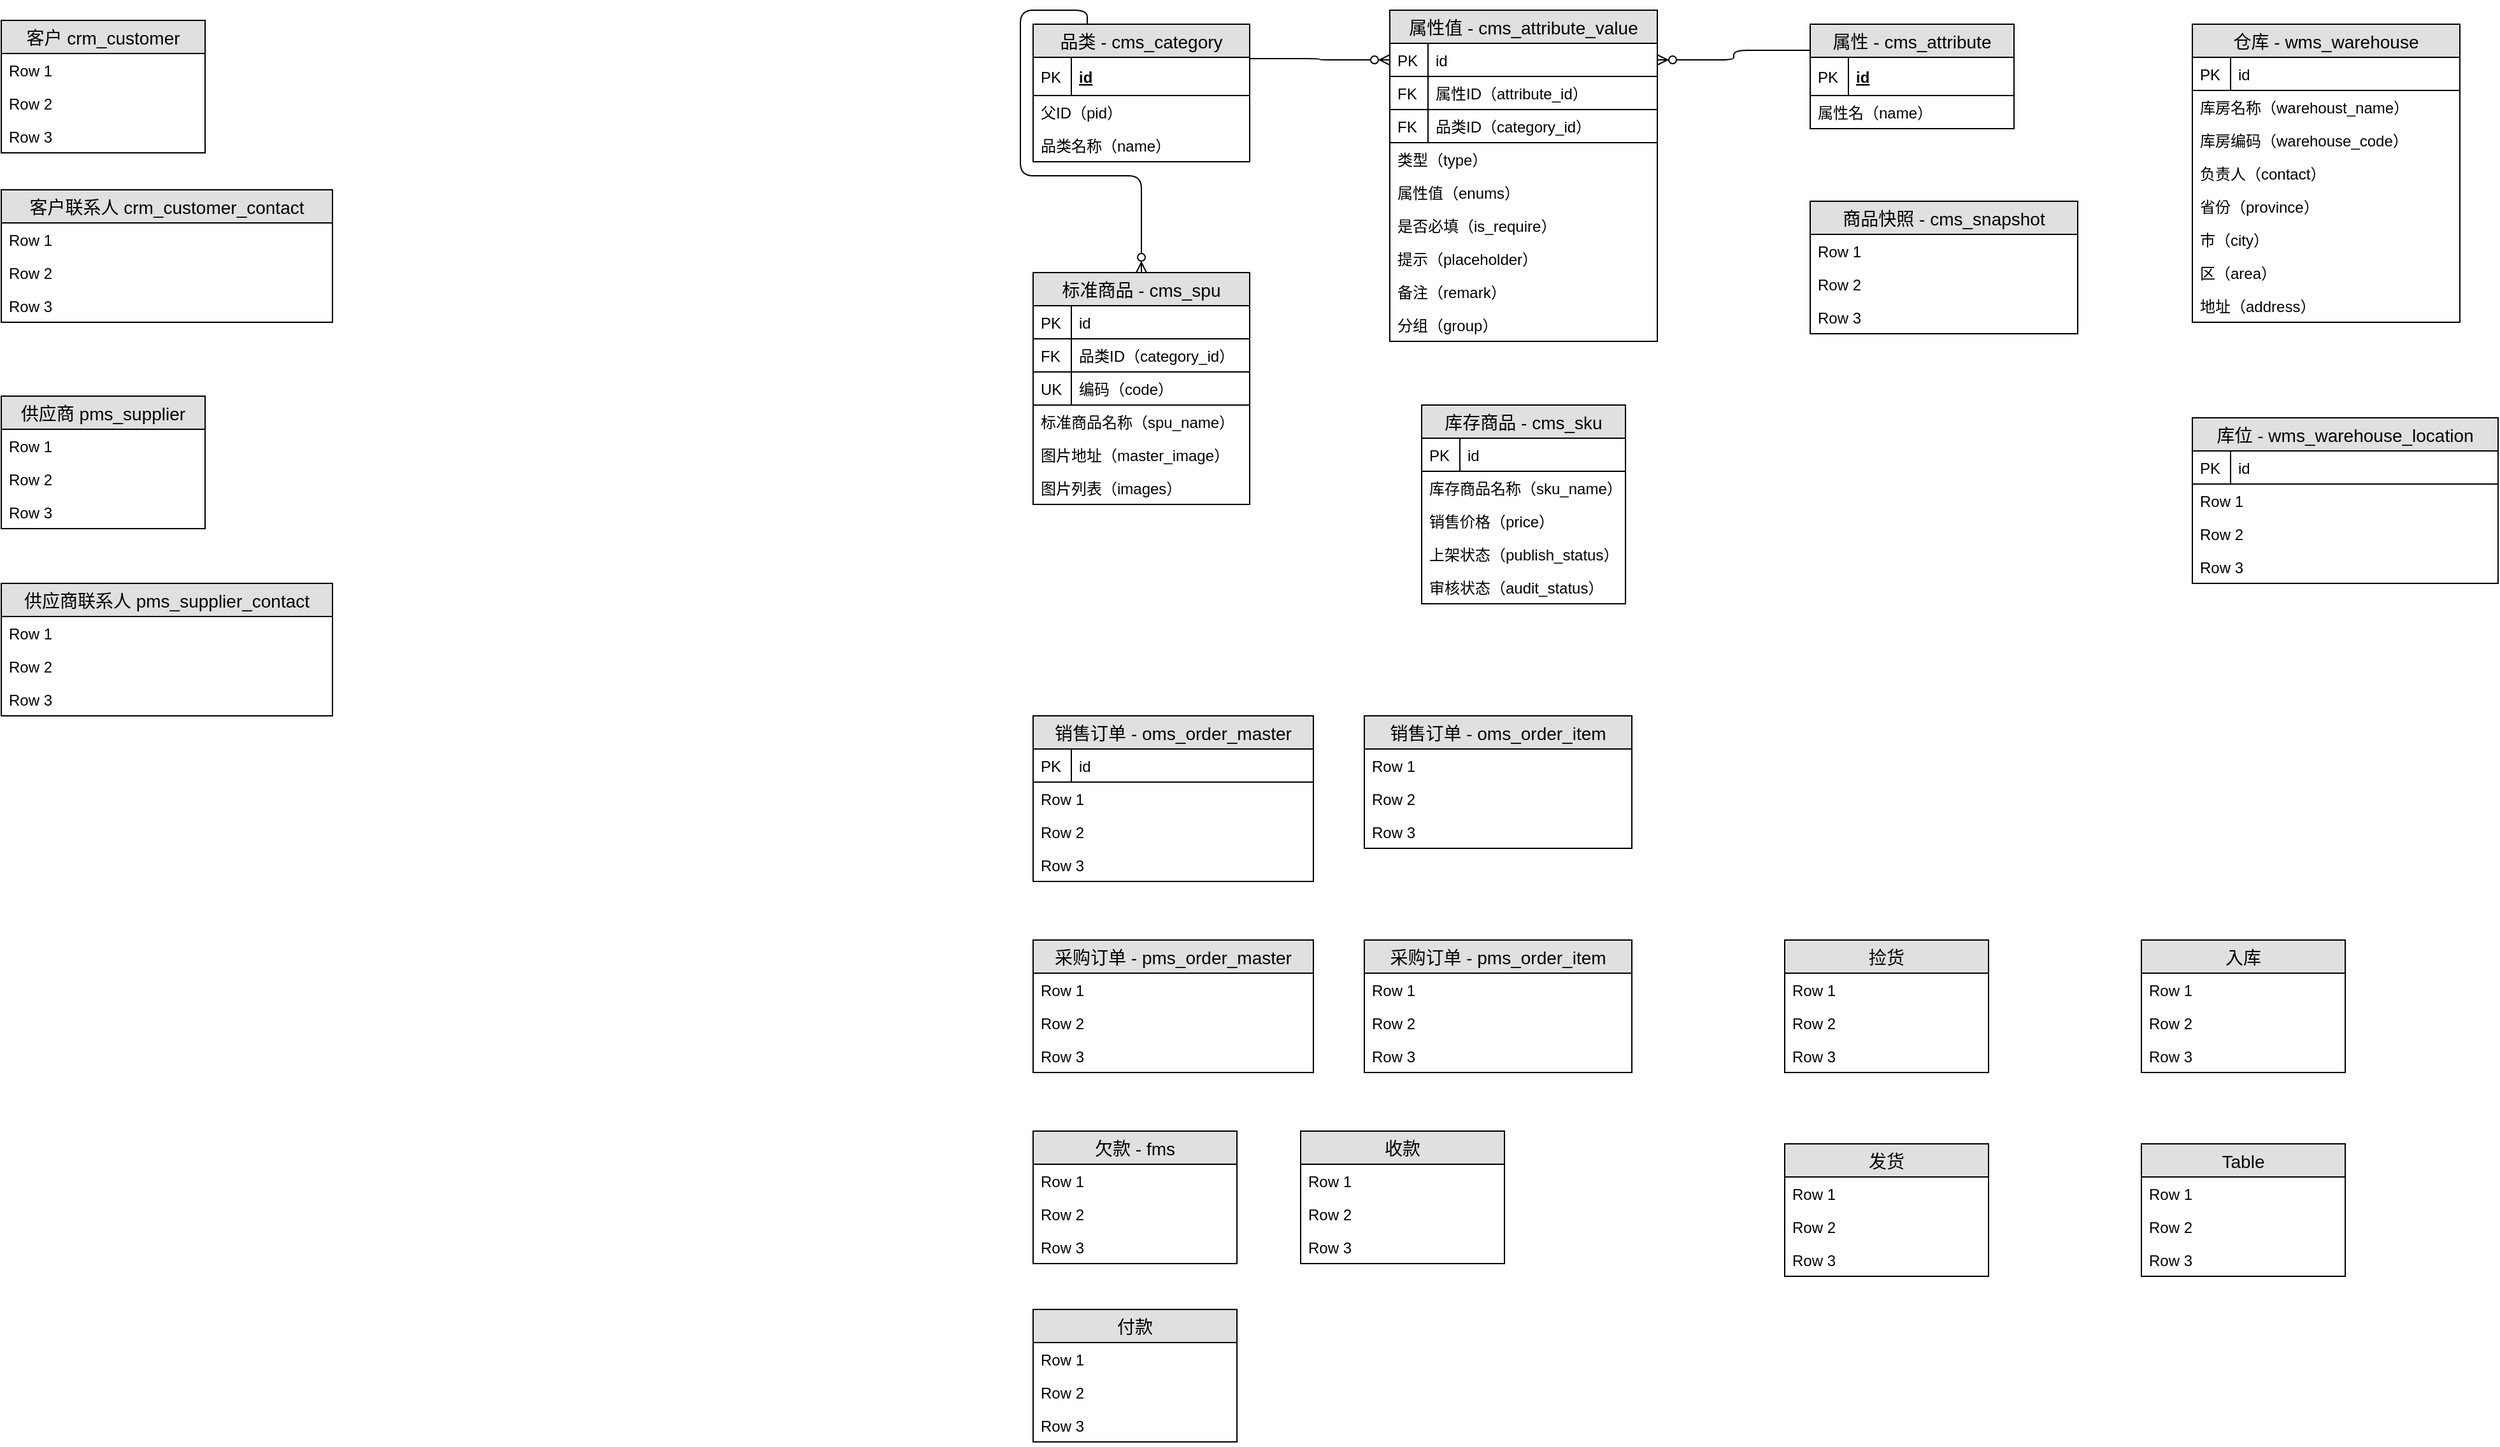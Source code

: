 <mxfile version="12.2.9" type="github" pages="3">
  <diagram id="rEG6L9bn5VI_HUOqqRBz" name="第 1 页">
    <mxGraphModel dx="1599" dy="500" grid="1" gridSize="10" guides="1" tooltips="1" connect="1" arrows="1" fold="1" page="1" pageScale="1" pageWidth="827" pageHeight="1169" math="0" shadow="0">
      <root>
        <mxCell id="0"/>
        <mxCell id="1" parent="0"/>
        <mxCell id="ohqrkM3Zv9pEc4yeOFdJ-29" value="属性 - cms_attribute" style="swimlane;fontStyle=0;childLayout=stackLayout;horizontal=1;startSize=26;fillColor=#e0e0e0;horizontalStack=0;resizeParent=1;resizeParentMax=0;resizeLast=0;collapsible=1;marginBottom=0;swimlaneFillColor=#ffffff;align=center;fontSize=14;" vertex="1" parent="1">
          <mxGeometry x="620" y="41" width="160" height="82" as="geometry"/>
        </mxCell>
        <mxCell id="ohqrkM3Zv9pEc4yeOFdJ-30" value="id" style="shape=partialRectangle;top=0;left=0;right=0;bottom=1;align=left;verticalAlign=middle;fillColor=none;spacingLeft=34;spacingRight=4;overflow=hidden;rotatable=0;points=[[0,0.5],[1,0.5]];portConstraint=eastwest;dropTarget=0;fontStyle=5;fontSize=12;" vertex="1" parent="ohqrkM3Zv9pEc4yeOFdJ-29">
          <mxGeometry y="26" width="160" height="30" as="geometry"/>
        </mxCell>
        <mxCell id="ohqrkM3Zv9pEc4yeOFdJ-31" value="PK" style="shape=partialRectangle;top=0;left=0;bottom=0;fillColor=none;align=left;verticalAlign=middle;spacingLeft=4;spacingRight=4;overflow=hidden;rotatable=0;points=[];portConstraint=eastwest;part=1;fontSize=12;" vertex="1" connectable="0" parent="ohqrkM3Zv9pEc4yeOFdJ-30">
          <mxGeometry width="30" height="30" as="geometry"/>
        </mxCell>
        <mxCell id="ohqrkM3Zv9pEc4yeOFdJ-40" value="属性名（name）" style="text;strokeColor=none;fillColor=none;spacingLeft=4;spacingRight=4;overflow=hidden;rotatable=0;points=[[0,0.5],[1,0.5]];portConstraint=eastwest;fontSize=12;" vertex="1" parent="ohqrkM3Zv9pEc4yeOFdJ-29">
          <mxGeometry y="56" width="160" height="26" as="geometry"/>
        </mxCell>
        <mxCell id="ohqrkM3Zv9pEc4yeOFdJ-46" value="属性值 - cms_attribute_value" style="swimlane;fontStyle=0;childLayout=stackLayout;horizontal=1;startSize=26;fillColor=#e0e0e0;horizontalStack=0;resizeParent=1;resizeParentMax=0;resizeLast=0;collapsible=1;marginBottom=0;swimlaneFillColor=#ffffff;align=center;fontSize=14;" vertex="1" parent="1">
          <mxGeometry x="290" y="30" width="210" height="260" as="geometry"/>
        </mxCell>
        <mxCell id="ohqrkM3Zv9pEc4yeOFdJ-50" value="id" style="shape=partialRectangle;top=0;left=0;right=0;bottom=1;align=left;verticalAlign=top;fillColor=none;spacingLeft=34;spacingRight=4;overflow=hidden;rotatable=0;points=[[0,0.5],[1,0.5]];portConstraint=eastwest;dropTarget=0;fontSize=12;" vertex="1" parent="ohqrkM3Zv9pEc4yeOFdJ-46">
          <mxGeometry y="26" width="210" height="26" as="geometry"/>
        </mxCell>
        <mxCell id="ohqrkM3Zv9pEc4yeOFdJ-51" value="PK" style="shape=partialRectangle;top=0;left=0;bottom=0;fillColor=none;align=left;verticalAlign=top;spacingLeft=4;spacingRight=4;overflow=hidden;rotatable=0;points=[];portConstraint=eastwest;part=1;fontSize=12;" vertex="1" connectable="0" parent="ohqrkM3Zv9pEc4yeOFdJ-50">
          <mxGeometry width="30" height="26" as="geometry"/>
        </mxCell>
        <mxCell id="ohqrkM3Zv9pEc4yeOFdJ-62" value="属性ID（attribute_id）" style="shape=partialRectangle;top=0;left=0;right=0;bottom=1;align=left;verticalAlign=top;fillColor=none;spacingLeft=34;spacingRight=4;overflow=hidden;rotatable=0;points=[[0,0.5],[1,0.5]];portConstraint=eastwest;dropTarget=0;fontSize=12;" vertex="1" parent="ohqrkM3Zv9pEc4yeOFdJ-46">
          <mxGeometry y="52" width="210" height="26" as="geometry"/>
        </mxCell>
        <mxCell id="ohqrkM3Zv9pEc4yeOFdJ-63" value="FK" style="shape=partialRectangle;top=0;left=0;bottom=0;fillColor=none;align=left;verticalAlign=top;spacingLeft=4;spacingRight=4;overflow=hidden;rotatable=0;points=[];portConstraint=eastwest;part=1;fontSize=12;" vertex="1" connectable="0" parent="ohqrkM3Zv9pEc4yeOFdJ-62">
          <mxGeometry width="30" height="26" as="geometry"/>
        </mxCell>
        <mxCell id="ohqrkM3Zv9pEc4yeOFdJ-64" value="品类ID（category_id）" style="shape=partialRectangle;top=0;left=0;right=0;bottom=1;align=left;verticalAlign=top;fillColor=none;spacingLeft=34;spacingRight=4;overflow=hidden;rotatable=0;points=[[0,0.5],[1,0.5]];portConstraint=eastwest;dropTarget=0;fontSize=12;" vertex="1" parent="ohqrkM3Zv9pEc4yeOFdJ-46">
          <mxGeometry y="78" width="210" height="26" as="geometry"/>
        </mxCell>
        <mxCell id="ohqrkM3Zv9pEc4yeOFdJ-65" value="FK" style="shape=partialRectangle;top=0;left=0;bottom=0;fillColor=none;align=left;verticalAlign=top;spacingLeft=4;spacingRight=4;overflow=hidden;rotatable=0;points=[];portConstraint=eastwest;part=1;fontSize=12;" vertex="1" connectable="0" parent="ohqrkM3Zv9pEc4yeOFdJ-64">
          <mxGeometry width="30" height="26" as="geometry"/>
        </mxCell>
        <mxCell id="ohqrkM3Zv9pEc4yeOFdJ-47" value="类型（type）" style="text;strokeColor=none;fillColor=none;spacingLeft=4;spacingRight=4;overflow=hidden;rotatable=0;points=[[0,0.5],[1,0.5]];portConstraint=eastwest;fontSize=12;" vertex="1" parent="ohqrkM3Zv9pEc4yeOFdJ-46">
          <mxGeometry y="104" width="210" height="26" as="geometry"/>
        </mxCell>
        <mxCell id="ohqrkM3Zv9pEc4yeOFdJ-48" value="属性值（enums）" style="text;strokeColor=none;fillColor=none;spacingLeft=4;spacingRight=4;overflow=hidden;rotatable=0;points=[[0,0.5],[1,0.5]];portConstraint=eastwest;fontSize=12;" vertex="1" parent="ohqrkM3Zv9pEc4yeOFdJ-46">
          <mxGeometry y="130" width="210" height="26" as="geometry"/>
        </mxCell>
        <mxCell id="ohqrkM3Zv9pEc4yeOFdJ-52" value="是否必填（is_require）" style="text;strokeColor=none;fillColor=none;spacingLeft=4;spacingRight=4;overflow=hidden;rotatable=0;points=[[0,0.5],[1,0.5]];portConstraint=eastwest;fontSize=12;" vertex="1" parent="ohqrkM3Zv9pEc4yeOFdJ-46">
          <mxGeometry y="156" width="210" height="26" as="geometry"/>
        </mxCell>
        <mxCell id="ohqrkM3Zv9pEc4yeOFdJ-53" value="提示（placeholder）" style="text;strokeColor=none;fillColor=none;spacingLeft=4;spacingRight=4;overflow=hidden;rotatable=0;points=[[0,0.5],[1,0.5]];portConstraint=eastwest;fontSize=12;" vertex="1" parent="ohqrkM3Zv9pEc4yeOFdJ-46">
          <mxGeometry y="182" width="210" height="26" as="geometry"/>
        </mxCell>
        <mxCell id="ohqrkM3Zv9pEc4yeOFdJ-54" value="备注（remark）" style="text;strokeColor=none;fillColor=none;spacingLeft=4;spacingRight=4;overflow=hidden;rotatable=0;points=[[0,0.5],[1,0.5]];portConstraint=eastwest;fontSize=12;" vertex="1" parent="ohqrkM3Zv9pEc4yeOFdJ-46">
          <mxGeometry y="208" width="210" height="26" as="geometry"/>
        </mxCell>
        <mxCell id="ohqrkM3Zv9pEc4yeOFdJ-41" value="分组（group）" style="text;strokeColor=none;fillColor=none;spacingLeft=4;spacingRight=4;overflow=hidden;rotatable=0;points=[[0,0.5],[1,0.5]];portConstraint=eastwest;fontSize=12;" vertex="1" parent="ohqrkM3Zv9pEc4yeOFdJ-46">
          <mxGeometry y="234" width="210" height="26" as="geometry"/>
        </mxCell>
        <mxCell id="ohqrkM3Zv9pEc4yeOFdJ-55" value="" style="edgeStyle=orthogonalEdgeStyle;fontSize=12;html=1;endArrow=ERzeroToMany;endFill=1;entryX=0;entryY=0.5;entryDx=0;entryDy=0;exitX=1;exitY=0.25;exitDx=0;exitDy=0;" edge="1" parent="1" source="ohqrkM3Zv9pEc4yeOFdJ-10" target="ohqrkM3Zv9pEc4yeOFdJ-50">
          <mxGeometry width="100" height="100" relative="1" as="geometry">
            <mxPoint x="200" y="50" as="sourcePoint"/>
            <mxPoint x="300" y="60" as="targetPoint"/>
          </mxGeometry>
        </mxCell>
        <mxCell id="ohqrkM3Zv9pEc4yeOFdJ-56" value="" style="edgeStyle=orthogonalEdgeStyle;fontSize=12;html=1;endArrow=ERzeroToMany;endFill=1;elbow=vertical;exitX=0;exitY=0.25;exitDx=0;exitDy=0;entryX=1;entryY=0.5;entryDx=0;entryDy=0;" edge="1" parent="1" source="ohqrkM3Zv9pEc4yeOFdJ-29" target="ohqrkM3Zv9pEc4yeOFdJ-50">
          <mxGeometry width="100" height="100" relative="1" as="geometry">
            <mxPoint x="470" y="290" as="sourcePoint"/>
            <mxPoint x="580" y="190" as="targetPoint"/>
          </mxGeometry>
        </mxCell>
        <mxCell id="ohqrkM3Zv9pEc4yeOFdJ-67" value="标准商品 - cms_spu" style="swimlane;fontStyle=0;childLayout=stackLayout;horizontal=1;startSize=26;fillColor=#e0e0e0;horizontalStack=0;resizeParent=1;resizeParentMax=0;resizeLast=0;collapsible=1;marginBottom=0;swimlaneFillColor=#ffffff;align=center;fontSize=14;" vertex="1" parent="1">
          <mxGeometry x="10" y="236" width="170" height="182" as="geometry"/>
        </mxCell>
        <mxCell id="ohqrkM3Zv9pEc4yeOFdJ-71" value="id" style="shape=partialRectangle;top=0;left=0;right=0;bottom=1;align=left;verticalAlign=top;fillColor=none;spacingLeft=34;spacingRight=4;overflow=hidden;rotatable=0;points=[[0,0.5],[1,0.5]];portConstraint=eastwest;dropTarget=0;fontSize=12;" vertex="1" parent="ohqrkM3Zv9pEc4yeOFdJ-67">
          <mxGeometry y="26" width="170" height="26" as="geometry"/>
        </mxCell>
        <mxCell id="ohqrkM3Zv9pEc4yeOFdJ-72" value="PK" style="shape=partialRectangle;top=0;left=0;bottom=0;fillColor=none;align=left;verticalAlign=top;spacingLeft=4;spacingRight=4;overflow=hidden;rotatable=0;points=[];portConstraint=eastwest;part=1;fontSize=12;" vertex="1" connectable="0" parent="ohqrkM3Zv9pEc4yeOFdJ-71">
          <mxGeometry width="30" height="26" as="geometry"/>
        </mxCell>
        <mxCell id="ohqrkM3Zv9pEc4yeOFdJ-75" value="品类ID（category_id）" style="shape=partialRectangle;top=0;left=0;right=0;bottom=1;align=left;verticalAlign=top;fillColor=none;spacingLeft=34;spacingRight=4;overflow=hidden;rotatable=0;points=[[0,0.5],[1,0.5]];portConstraint=eastwest;dropTarget=0;fontSize=12;" vertex="1" parent="ohqrkM3Zv9pEc4yeOFdJ-67">
          <mxGeometry y="52" width="170" height="26" as="geometry"/>
        </mxCell>
        <mxCell id="ohqrkM3Zv9pEc4yeOFdJ-76" value="FK" style="shape=partialRectangle;top=0;left=0;bottom=0;fillColor=none;align=left;verticalAlign=top;spacingLeft=4;spacingRight=4;overflow=hidden;rotatable=0;points=[];portConstraint=eastwest;part=1;fontSize=12;" vertex="1" connectable="0" parent="ohqrkM3Zv9pEc4yeOFdJ-75">
          <mxGeometry width="30" height="26" as="geometry"/>
        </mxCell>
        <mxCell id="ohqrkM3Zv9pEc4yeOFdJ-73" value="编码（code）" style="shape=partialRectangle;top=0;left=0;right=0;bottom=1;align=left;verticalAlign=top;fillColor=none;spacingLeft=34;spacingRight=4;overflow=hidden;rotatable=0;points=[[0,0.5],[1,0.5]];portConstraint=eastwest;dropTarget=0;fontSize=12;" vertex="1" parent="ohqrkM3Zv9pEc4yeOFdJ-67">
          <mxGeometry y="78" width="170" height="26" as="geometry"/>
        </mxCell>
        <mxCell id="ohqrkM3Zv9pEc4yeOFdJ-74" value="UK" style="shape=partialRectangle;top=0;left=0;bottom=0;fillColor=none;align=left;verticalAlign=top;spacingLeft=4;spacingRight=4;overflow=hidden;rotatable=0;points=[];portConstraint=eastwest;part=1;fontSize=12;" vertex="1" connectable="0" parent="ohqrkM3Zv9pEc4yeOFdJ-73">
          <mxGeometry width="30" height="26" as="geometry"/>
        </mxCell>
        <mxCell id="ohqrkM3Zv9pEc4yeOFdJ-68" value="标准商品名称（spu_name）" style="text;strokeColor=none;fillColor=none;spacingLeft=4;spacingRight=4;overflow=hidden;rotatable=0;points=[[0,0.5],[1,0.5]];portConstraint=eastwest;fontSize=12;" vertex="1" parent="ohqrkM3Zv9pEc4yeOFdJ-67">
          <mxGeometry y="104" width="170" height="26" as="geometry"/>
        </mxCell>
        <mxCell id="ohqrkM3Zv9pEc4yeOFdJ-99" value="图片地址（master_image）" style="text;strokeColor=none;fillColor=none;spacingLeft=4;spacingRight=4;overflow=hidden;rotatable=0;points=[[0,0.5],[1,0.5]];portConstraint=eastwest;fontSize=12;" vertex="1" parent="ohqrkM3Zv9pEc4yeOFdJ-67">
          <mxGeometry y="130" width="170" height="26" as="geometry"/>
        </mxCell>
        <mxCell id="ohqrkM3Zv9pEc4yeOFdJ-119" value="图片列表（images）" style="text;strokeColor=none;fillColor=none;spacingLeft=4;spacingRight=4;overflow=hidden;rotatable=0;points=[[0,0.5],[1,0.5]];portConstraint=eastwest;fontSize=12;" vertex="1" parent="ohqrkM3Zv9pEc4yeOFdJ-67">
          <mxGeometry y="156" width="170" height="26" as="geometry"/>
        </mxCell>
        <mxCell id="ohqrkM3Zv9pEc4yeOFdJ-78" value="" style="fontSize=12;html=1;endArrow=ERzeroToMany;endFill=1;entryX=0.5;entryY=0;entryDx=0;entryDy=0;exitX=0.25;exitY=0;exitDx=0;exitDy=0;edgeStyle=orthogonalEdgeStyle;" edge="1" parent="1" source="ohqrkM3Zv9pEc4yeOFdJ-10" target="ohqrkM3Zv9pEc4yeOFdJ-67">
          <mxGeometry width="100" height="100" relative="1" as="geometry">
            <mxPoint x="80" y="160" as="sourcePoint"/>
            <mxPoint x="150" y="180" as="targetPoint"/>
            <Array as="points">
              <mxPoint x="53" y="30"/>
              <mxPoint y="30"/>
              <mxPoint y="160"/>
              <mxPoint x="95" y="160"/>
            </Array>
          </mxGeometry>
        </mxCell>
        <mxCell id="ohqrkM3Zv9pEc4yeOFdJ-10" value="品类 - cms_category" style="swimlane;fontStyle=0;childLayout=stackLayout;horizontal=1;startSize=26;fillColor=#e0e0e0;horizontalStack=0;resizeParent=1;resizeParentMax=0;resizeLast=0;collapsible=1;marginBottom=0;swimlaneFillColor=#ffffff;align=center;fontSize=14;" vertex="1" parent="1">
          <mxGeometry x="10" y="41" width="170" height="108" as="geometry"/>
        </mxCell>
        <mxCell id="ohqrkM3Zv9pEc4yeOFdJ-17" value="id" style="shape=partialRectangle;top=0;left=0;right=0;bottom=1;align=left;verticalAlign=middle;fillColor=none;spacingLeft=34;spacingRight=4;overflow=hidden;rotatable=0;points=[[0,0.5],[1,0.5]];portConstraint=eastwest;dropTarget=0;fontStyle=5;fontSize=12;" vertex="1" parent="ohqrkM3Zv9pEc4yeOFdJ-10">
          <mxGeometry y="26" width="170" height="30" as="geometry"/>
        </mxCell>
        <mxCell id="ohqrkM3Zv9pEc4yeOFdJ-18" value="PK" style="shape=partialRectangle;top=0;left=0;bottom=0;fillColor=none;align=left;verticalAlign=middle;spacingLeft=4;spacingRight=4;overflow=hidden;rotatable=0;points=[];portConstraint=eastwest;part=1;fontSize=12;" vertex="1" connectable="0" parent="ohqrkM3Zv9pEc4yeOFdJ-17">
          <mxGeometry width="30" height="30" as="geometry"/>
        </mxCell>
        <mxCell id="ohqrkM3Zv9pEc4yeOFdJ-11" value="父ID（pid）" style="text;strokeColor=none;fillColor=none;spacingLeft=4;spacingRight=4;overflow=hidden;rotatable=0;points=[[0,0.5],[1,0.5]];portConstraint=eastwest;fontSize=12;" vertex="1" parent="ohqrkM3Zv9pEc4yeOFdJ-10">
          <mxGeometry y="56" width="170" height="26" as="geometry"/>
        </mxCell>
        <mxCell id="ohqrkM3Zv9pEc4yeOFdJ-12" value="品类名称（name）" style="text;strokeColor=none;fillColor=none;spacingLeft=4;spacingRight=4;overflow=hidden;rotatable=0;points=[[0,0.5],[1,0.5]];portConstraint=eastwest;fontSize=12;" vertex="1" parent="ohqrkM3Zv9pEc4yeOFdJ-10">
          <mxGeometry y="82" width="170" height="26" as="geometry"/>
        </mxCell>
        <mxCell id="ohqrkM3Zv9pEc4yeOFdJ-92" value="仓库 - wms_warehouse" style="swimlane;fontStyle=0;childLayout=stackLayout;horizontal=1;startSize=26;fillColor=#e0e0e0;horizontalStack=0;resizeParent=1;resizeParentMax=0;resizeLast=0;collapsible=1;marginBottom=0;swimlaneFillColor=#ffffff;align=center;fontSize=14;" vertex="1" parent="1">
          <mxGeometry x="920" y="41" width="210" height="234" as="geometry"/>
        </mxCell>
        <mxCell id="ohqrkM3Zv9pEc4yeOFdJ-96" value="id" style="shape=partialRectangle;top=0;left=0;right=0;bottom=1;align=left;verticalAlign=top;fillColor=none;spacingLeft=34;spacingRight=4;overflow=hidden;rotatable=0;points=[[0,0.5],[1,0.5]];portConstraint=eastwest;dropTarget=0;fontSize=12;" vertex="1" parent="ohqrkM3Zv9pEc4yeOFdJ-92">
          <mxGeometry y="26" width="210" height="26" as="geometry"/>
        </mxCell>
        <mxCell id="ohqrkM3Zv9pEc4yeOFdJ-97" value="PK" style="shape=partialRectangle;top=0;left=0;bottom=0;fillColor=none;align=left;verticalAlign=top;spacingLeft=4;spacingRight=4;overflow=hidden;rotatable=0;points=[];portConstraint=eastwest;part=1;fontSize=12;" vertex="1" connectable="0" parent="ohqrkM3Zv9pEc4yeOFdJ-96">
          <mxGeometry width="30" height="26" as="geometry"/>
        </mxCell>
        <mxCell id="ohqrkM3Zv9pEc4yeOFdJ-93" value="库房名称（warehoust_name）" style="text;strokeColor=none;fillColor=none;spacingLeft=4;spacingRight=4;overflow=hidden;rotatable=0;points=[[0,0.5],[1,0.5]];portConstraint=eastwest;fontSize=12;" vertex="1" parent="ohqrkM3Zv9pEc4yeOFdJ-92">
          <mxGeometry y="52" width="210" height="26" as="geometry"/>
        </mxCell>
        <mxCell id="ohqrkM3Zv9pEc4yeOFdJ-94" value="库房编码（warehouse_code）" style="text;strokeColor=none;fillColor=none;spacingLeft=4;spacingRight=4;overflow=hidden;rotatable=0;points=[[0,0.5],[1,0.5]];portConstraint=eastwest;fontSize=12;" vertex="1" parent="ohqrkM3Zv9pEc4yeOFdJ-92">
          <mxGeometry y="78" width="210" height="26" as="geometry"/>
        </mxCell>
        <mxCell id="ohqrkM3Zv9pEc4yeOFdJ-95" value="负责人（contact）" style="text;strokeColor=none;fillColor=none;spacingLeft=4;spacingRight=4;overflow=hidden;rotatable=0;points=[[0,0.5],[1,0.5]];portConstraint=eastwest;fontSize=12;" vertex="1" parent="ohqrkM3Zv9pEc4yeOFdJ-92">
          <mxGeometry y="104" width="210" height="26" as="geometry"/>
        </mxCell>
        <mxCell id="ohqrkM3Zv9pEc4yeOFdJ-114" value="省份（province）" style="text;strokeColor=none;fillColor=none;spacingLeft=4;spacingRight=4;overflow=hidden;rotatable=0;points=[[0,0.5],[1,0.5]];portConstraint=eastwest;fontSize=12;" vertex="1" parent="ohqrkM3Zv9pEc4yeOFdJ-92">
          <mxGeometry y="130" width="210" height="26" as="geometry"/>
        </mxCell>
        <mxCell id="ohqrkM3Zv9pEc4yeOFdJ-115" value="市（city）" style="text;strokeColor=none;fillColor=none;spacingLeft=4;spacingRight=4;overflow=hidden;rotatable=0;points=[[0,0.5],[1,0.5]];portConstraint=eastwest;fontSize=12;" vertex="1" parent="ohqrkM3Zv9pEc4yeOFdJ-92">
          <mxGeometry y="156" width="210" height="26" as="geometry"/>
        </mxCell>
        <mxCell id="ohqrkM3Zv9pEc4yeOFdJ-116" value="区（area）" style="text;strokeColor=none;fillColor=none;spacingLeft=4;spacingRight=4;overflow=hidden;rotatable=0;points=[[0,0.5],[1,0.5]];portConstraint=eastwest;fontSize=12;" vertex="1" parent="ohqrkM3Zv9pEc4yeOFdJ-92">
          <mxGeometry y="182" width="210" height="26" as="geometry"/>
        </mxCell>
        <mxCell id="ohqrkM3Zv9pEc4yeOFdJ-118" value="地址（address）" style="text;strokeColor=none;fillColor=none;spacingLeft=4;spacingRight=4;overflow=hidden;rotatable=0;points=[[0,0.5],[1,0.5]];portConstraint=eastwest;fontSize=12;" vertex="1" parent="ohqrkM3Zv9pEc4yeOFdJ-92">
          <mxGeometry y="208" width="210" height="26" as="geometry"/>
        </mxCell>
        <mxCell id="ohqrkM3Zv9pEc4yeOFdJ-107" value="库存商品 - cms_sku" style="swimlane;fontStyle=0;childLayout=stackLayout;horizontal=1;startSize=26;fillColor=#e0e0e0;horizontalStack=0;resizeParent=1;resizeParentMax=0;resizeLast=0;collapsible=1;marginBottom=0;swimlaneFillColor=#ffffff;align=center;fontSize=14;" vertex="1" parent="1">
          <mxGeometry x="315" y="340" width="160" height="156" as="geometry"/>
        </mxCell>
        <mxCell id="ohqrkM3Zv9pEc4yeOFdJ-111" value="id" style="shape=partialRectangle;top=0;left=0;right=0;bottom=1;align=left;verticalAlign=top;fillColor=none;spacingLeft=34;spacingRight=4;overflow=hidden;rotatable=0;points=[[0,0.5],[1,0.5]];portConstraint=eastwest;dropTarget=0;fontSize=12;" vertex="1" parent="ohqrkM3Zv9pEc4yeOFdJ-107">
          <mxGeometry y="26" width="160" height="26" as="geometry"/>
        </mxCell>
        <mxCell id="ohqrkM3Zv9pEc4yeOFdJ-112" value="PK" style="shape=partialRectangle;top=0;left=0;bottom=0;fillColor=none;align=left;verticalAlign=top;spacingLeft=4;spacingRight=4;overflow=hidden;rotatable=0;points=[];portConstraint=eastwest;part=1;fontSize=12;" vertex="1" connectable="0" parent="ohqrkM3Zv9pEc4yeOFdJ-111">
          <mxGeometry width="30" height="26" as="geometry"/>
        </mxCell>
        <mxCell id="ohqrkM3Zv9pEc4yeOFdJ-108" value="库存商品名称（sku_name）" style="text;strokeColor=none;fillColor=none;spacingLeft=4;spacingRight=4;overflow=hidden;rotatable=0;points=[[0,0.5],[1,0.5]];portConstraint=eastwest;fontSize=12;" vertex="1" parent="ohqrkM3Zv9pEc4yeOFdJ-107">
          <mxGeometry y="52" width="160" height="26" as="geometry"/>
        </mxCell>
        <mxCell id="ohqrkM3Zv9pEc4yeOFdJ-109" value="销售价格（price）" style="text;strokeColor=none;fillColor=none;spacingLeft=4;spacingRight=4;overflow=hidden;rotatable=0;points=[[0,0.5],[1,0.5]];portConstraint=eastwest;fontSize=12;" vertex="1" parent="ohqrkM3Zv9pEc4yeOFdJ-107">
          <mxGeometry y="78" width="160" height="26" as="geometry"/>
        </mxCell>
        <mxCell id="ohqrkM3Zv9pEc4yeOFdJ-110" value="上架状态（publish_status）" style="text;strokeColor=none;fillColor=none;spacingLeft=4;spacingRight=4;overflow=hidden;rotatable=0;points=[[0,0.5],[1,0.5]];portConstraint=eastwest;fontSize=12;" vertex="1" parent="ohqrkM3Zv9pEc4yeOFdJ-107">
          <mxGeometry y="104" width="160" height="26" as="geometry"/>
        </mxCell>
        <mxCell id="ohqrkM3Zv9pEc4yeOFdJ-120" value="审核状态（audit_status）" style="text;strokeColor=none;fillColor=none;spacingLeft=4;spacingRight=4;overflow=hidden;rotatable=0;points=[[0,0.5],[1,0.5]];portConstraint=eastwest;fontSize=12;" vertex="1" parent="ohqrkM3Zv9pEc4yeOFdJ-107">
          <mxGeometry y="130" width="160" height="26" as="geometry"/>
        </mxCell>
        <mxCell id="ohqrkM3Zv9pEc4yeOFdJ-122" value="库位 - wms_warehouse_location" style="swimlane;fontStyle=0;childLayout=stackLayout;horizontal=1;startSize=26;fillColor=#e0e0e0;horizontalStack=0;resizeParent=1;resizeParentMax=0;resizeLast=0;collapsible=1;marginBottom=0;swimlaneFillColor=#ffffff;align=center;fontSize=14;" vertex="1" parent="1">
          <mxGeometry x="920" y="350" width="240" height="130" as="geometry"/>
        </mxCell>
        <mxCell id="ohqrkM3Zv9pEc4yeOFdJ-126" value="id" style="shape=partialRectangle;top=0;left=0;right=0;bottom=1;align=left;verticalAlign=top;fillColor=none;spacingLeft=34;spacingRight=4;overflow=hidden;rotatable=0;points=[[0,0.5],[1,0.5]];portConstraint=eastwest;dropTarget=0;fontSize=12;" vertex="1" parent="ohqrkM3Zv9pEc4yeOFdJ-122">
          <mxGeometry y="26" width="240" height="26" as="geometry"/>
        </mxCell>
        <mxCell id="ohqrkM3Zv9pEc4yeOFdJ-127" value="PK" style="shape=partialRectangle;top=0;left=0;bottom=0;fillColor=none;align=left;verticalAlign=top;spacingLeft=4;spacingRight=4;overflow=hidden;rotatable=0;points=[];portConstraint=eastwest;part=1;fontSize=12;" vertex="1" connectable="0" parent="ohqrkM3Zv9pEc4yeOFdJ-126">
          <mxGeometry width="30" height="26" as="geometry"/>
        </mxCell>
        <mxCell id="ohqrkM3Zv9pEc4yeOFdJ-123" value="Row 1" style="text;strokeColor=none;fillColor=none;spacingLeft=4;spacingRight=4;overflow=hidden;rotatable=0;points=[[0,0.5],[1,0.5]];portConstraint=eastwest;fontSize=12;" vertex="1" parent="ohqrkM3Zv9pEc4yeOFdJ-122">
          <mxGeometry y="52" width="240" height="26" as="geometry"/>
        </mxCell>
        <mxCell id="ohqrkM3Zv9pEc4yeOFdJ-124" value="Row 2" style="text;strokeColor=none;fillColor=none;spacingLeft=4;spacingRight=4;overflow=hidden;rotatable=0;points=[[0,0.5],[1,0.5]];portConstraint=eastwest;fontSize=12;" vertex="1" parent="ohqrkM3Zv9pEc4yeOFdJ-122">
          <mxGeometry y="78" width="240" height="26" as="geometry"/>
        </mxCell>
        <mxCell id="ohqrkM3Zv9pEc4yeOFdJ-125" value="Row 3" style="text;strokeColor=none;fillColor=none;spacingLeft=4;spacingRight=4;overflow=hidden;rotatable=0;points=[[0,0.5],[1,0.5]];portConstraint=eastwest;fontSize=12;" vertex="1" parent="ohqrkM3Zv9pEc4yeOFdJ-122">
          <mxGeometry y="104" width="240" height="26" as="geometry"/>
        </mxCell>
        <mxCell id="ohqrkM3Zv9pEc4yeOFdJ-128" value="销售订单 - oms_order_master" style="swimlane;fontStyle=0;childLayout=stackLayout;horizontal=1;startSize=26;fillColor=#e0e0e0;horizontalStack=0;resizeParent=1;resizeParentMax=0;resizeLast=0;collapsible=1;marginBottom=0;swimlaneFillColor=#ffffff;align=center;fontSize=14;" vertex="1" parent="1">
          <mxGeometry x="10" y="584" width="220" height="130" as="geometry"/>
        </mxCell>
        <mxCell id="ohqrkM3Zv9pEc4yeOFdJ-132" value="id" style="shape=partialRectangle;top=0;left=0;right=0;bottom=1;align=left;verticalAlign=top;fillColor=none;spacingLeft=34;spacingRight=4;overflow=hidden;rotatable=0;points=[[0,0.5],[1,0.5]];portConstraint=eastwest;dropTarget=0;fontSize=12;" vertex="1" parent="ohqrkM3Zv9pEc4yeOFdJ-128">
          <mxGeometry y="26" width="220" height="26" as="geometry"/>
        </mxCell>
        <mxCell id="ohqrkM3Zv9pEc4yeOFdJ-133" value="PK" style="shape=partialRectangle;top=0;left=0;bottom=0;fillColor=none;align=left;verticalAlign=top;spacingLeft=4;spacingRight=4;overflow=hidden;rotatable=0;points=[];portConstraint=eastwest;part=1;fontSize=12;" vertex="1" connectable="0" parent="ohqrkM3Zv9pEc4yeOFdJ-132">
          <mxGeometry width="30" height="26" as="geometry"/>
        </mxCell>
        <mxCell id="ohqrkM3Zv9pEc4yeOFdJ-129" value="Row 1" style="text;strokeColor=none;fillColor=none;spacingLeft=4;spacingRight=4;overflow=hidden;rotatable=0;points=[[0,0.5],[1,0.5]];portConstraint=eastwest;fontSize=12;" vertex="1" parent="ohqrkM3Zv9pEc4yeOFdJ-128">
          <mxGeometry y="52" width="220" height="26" as="geometry"/>
        </mxCell>
        <mxCell id="ohqrkM3Zv9pEc4yeOFdJ-130" value="Row 2" style="text;strokeColor=none;fillColor=none;spacingLeft=4;spacingRight=4;overflow=hidden;rotatable=0;points=[[0,0.5],[1,0.5]];portConstraint=eastwest;fontSize=12;" vertex="1" parent="ohqrkM3Zv9pEc4yeOFdJ-128">
          <mxGeometry y="78" width="220" height="26" as="geometry"/>
        </mxCell>
        <mxCell id="ohqrkM3Zv9pEc4yeOFdJ-131" value="Row 3" style="text;strokeColor=none;fillColor=none;spacingLeft=4;spacingRight=4;overflow=hidden;rotatable=0;points=[[0,0.5],[1,0.5]];portConstraint=eastwest;fontSize=12;" vertex="1" parent="ohqrkM3Zv9pEc4yeOFdJ-128">
          <mxGeometry y="104" width="220" height="26" as="geometry"/>
        </mxCell>
        <mxCell id="ohqrkM3Zv9pEc4yeOFdJ-134" value="销售订单 - oms_order_item" style="swimlane;fontStyle=0;childLayout=stackLayout;horizontal=1;startSize=26;fillColor=#e0e0e0;horizontalStack=0;resizeParent=1;resizeParentMax=0;resizeLast=0;collapsible=1;marginBottom=0;swimlaneFillColor=#ffffff;align=center;fontSize=14;" vertex="1" parent="1">
          <mxGeometry x="270" y="584" width="210" height="104" as="geometry"/>
        </mxCell>
        <mxCell id="ohqrkM3Zv9pEc4yeOFdJ-135" value="Row 1" style="text;strokeColor=none;fillColor=none;spacingLeft=4;spacingRight=4;overflow=hidden;rotatable=0;points=[[0,0.5],[1,0.5]];portConstraint=eastwest;fontSize=12;" vertex="1" parent="ohqrkM3Zv9pEc4yeOFdJ-134">
          <mxGeometry y="26" width="210" height="26" as="geometry"/>
        </mxCell>
        <mxCell id="ohqrkM3Zv9pEc4yeOFdJ-136" value="Row 2" style="text;strokeColor=none;fillColor=none;spacingLeft=4;spacingRight=4;overflow=hidden;rotatable=0;points=[[0,0.5],[1,0.5]];portConstraint=eastwest;fontSize=12;" vertex="1" parent="ohqrkM3Zv9pEc4yeOFdJ-134">
          <mxGeometry y="52" width="210" height="26" as="geometry"/>
        </mxCell>
        <mxCell id="ohqrkM3Zv9pEc4yeOFdJ-137" value="Row 3" style="text;strokeColor=none;fillColor=none;spacingLeft=4;spacingRight=4;overflow=hidden;rotatable=0;points=[[0,0.5],[1,0.5]];portConstraint=eastwest;fontSize=12;" vertex="1" parent="ohqrkM3Zv9pEc4yeOFdJ-134">
          <mxGeometry y="78" width="210" height="26" as="geometry"/>
        </mxCell>
        <mxCell id="ohqrkM3Zv9pEc4yeOFdJ-138" value="商品快照 - cms_snapshot" style="swimlane;fontStyle=0;childLayout=stackLayout;horizontal=1;startSize=26;fillColor=#e0e0e0;horizontalStack=0;resizeParent=1;resizeParentMax=0;resizeLast=0;collapsible=1;marginBottom=0;swimlaneFillColor=#ffffff;align=center;fontSize=14;" vertex="1" parent="1">
          <mxGeometry x="620" y="180" width="210" height="104" as="geometry"/>
        </mxCell>
        <mxCell id="ohqrkM3Zv9pEc4yeOFdJ-139" value="Row 1" style="text;strokeColor=none;fillColor=none;spacingLeft=4;spacingRight=4;overflow=hidden;rotatable=0;points=[[0,0.5],[1,0.5]];portConstraint=eastwest;fontSize=12;" vertex="1" parent="ohqrkM3Zv9pEc4yeOFdJ-138">
          <mxGeometry y="26" width="210" height="26" as="geometry"/>
        </mxCell>
        <mxCell id="ohqrkM3Zv9pEc4yeOFdJ-140" value="Row 2" style="text;strokeColor=none;fillColor=none;spacingLeft=4;spacingRight=4;overflow=hidden;rotatable=0;points=[[0,0.5],[1,0.5]];portConstraint=eastwest;fontSize=12;" vertex="1" parent="ohqrkM3Zv9pEc4yeOFdJ-138">
          <mxGeometry y="52" width="210" height="26" as="geometry"/>
        </mxCell>
        <mxCell id="ohqrkM3Zv9pEc4yeOFdJ-141" value="Row 3" style="text;strokeColor=none;fillColor=none;spacingLeft=4;spacingRight=4;overflow=hidden;rotatable=0;points=[[0,0.5],[1,0.5]];portConstraint=eastwest;fontSize=12;" vertex="1" parent="ohqrkM3Zv9pEc4yeOFdJ-138">
          <mxGeometry y="78" width="210" height="26" as="geometry"/>
        </mxCell>
        <mxCell id="ohqrkM3Zv9pEc4yeOFdJ-142" value="客户 crm_customer" style="swimlane;fontStyle=0;childLayout=stackLayout;horizontal=1;startSize=26;fillColor=#e0e0e0;horizontalStack=0;resizeParent=1;resizeParentMax=0;resizeLast=0;collapsible=1;marginBottom=0;swimlaneFillColor=#ffffff;align=center;fontSize=14;" vertex="1" parent="1">
          <mxGeometry x="-800" y="38" width="160" height="104" as="geometry"/>
        </mxCell>
        <mxCell id="ohqrkM3Zv9pEc4yeOFdJ-143" value="Row 1" style="text;strokeColor=none;fillColor=none;spacingLeft=4;spacingRight=4;overflow=hidden;rotatable=0;points=[[0,0.5],[1,0.5]];portConstraint=eastwest;fontSize=12;" vertex="1" parent="ohqrkM3Zv9pEc4yeOFdJ-142">
          <mxGeometry y="26" width="160" height="26" as="geometry"/>
        </mxCell>
        <mxCell id="ohqrkM3Zv9pEc4yeOFdJ-144" value="Row 2" style="text;strokeColor=none;fillColor=none;spacingLeft=4;spacingRight=4;overflow=hidden;rotatable=0;points=[[0,0.5],[1,0.5]];portConstraint=eastwest;fontSize=12;" vertex="1" parent="ohqrkM3Zv9pEc4yeOFdJ-142">
          <mxGeometry y="52" width="160" height="26" as="geometry"/>
        </mxCell>
        <mxCell id="ohqrkM3Zv9pEc4yeOFdJ-145" value="Row 3" style="text;strokeColor=none;fillColor=none;spacingLeft=4;spacingRight=4;overflow=hidden;rotatable=0;points=[[0,0.5],[1,0.5]];portConstraint=eastwest;fontSize=12;" vertex="1" parent="ohqrkM3Zv9pEc4yeOFdJ-142">
          <mxGeometry y="78" width="160" height="26" as="geometry"/>
        </mxCell>
        <mxCell id="ohqrkM3Zv9pEc4yeOFdJ-146" value="客户联系人 crm_customer_contact" style="swimlane;fontStyle=0;childLayout=stackLayout;horizontal=1;startSize=26;fillColor=#e0e0e0;horizontalStack=0;resizeParent=1;resizeParentMax=0;resizeLast=0;collapsible=1;marginBottom=0;swimlaneFillColor=#ffffff;align=center;fontSize=14;" vertex="1" parent="1">
          <mxGeometry x="-800" y="171" width="260" height="104" as="geometry"/>
        </mxCell>
        <mxCell id="ohqrkM3Zv9pEc4yeOFdJ-147" value="Row 1" style="text;strokeColor=none;fillColor=none;spacingLeft=4;spacingRight=4;overflow=hidden;rotatable=0;points=[[0,0.5],[1,0.5]];portConstraint=eastwest;fontSize=12;" vertex="1" parent="ohqrkM3Zv9pEc4yeOFdJ-146">
          <mxGeometry y="26" width="260" height="26" as="geometry"/>
        </mxCell>
        <mxCell id="ohqrkM3Zv9pEc4yeOFdJ-148" value="Row 2" style="text;strokeColor=none;fillColor=none;spacingLeft=4;spacingRight=4;overflow=hidden;rotatable=0;points=[[0,0.5],[1,0.5]];portConstraint=eastwest;fontSize=12;" vertex="1" parent="ohqrkM3Zv9pEc4yeOFdJ-146">
          <mxGeometry y="52" width="260" height="26" as="geometry"/>
        </mxCell>
        <mxCell id="ohqrkM3Zv9pEc4yeOFdJ-149" value="Row 3" style="text;strokeColor=none;fillColor=none;spacingLeft=4;spacingRight=4;overflow=hidden;rotatable=0;points=[[0,0.5],[1,0.5]];portConstraint=eastwest;fontSize=12;" vertex="1" parent="ohqrkM3Zv9pEc4yeOFdJ-146">
          <mxGeometry y="78" width="260" height="26" as="geometry"/>
        </mxCell>
        <mxCell id="ohqrkM3Zv9pEc4yeOFdJ-150" value="供应商 pms_supplier" style="swimlane;fontStyle=0;childLayout=stackLayout;horizontal=1;startSize=26;fillColor=#e0e0e0;horizontalStack=0;resizeParent=1;resizeParentMax=0;resizeLast=0;collapsible=1;marginBottom=0;swimlaneFillColor=#ffffff;align=center;fontSize=14;" vertex="1" parent="1">
          <mxGeometry x="-800" y="333" width="160" height="104" as="geometry"/>
        </mxCell>
        <mxCell id="ohqrkM3Zv9pEc4yeOFdJ-151" value="Row 1" style="text;strokeColor=none;fillColor=none;spacingLeft=4;spacingRight=4;overflow=hidden;rotatable=0;points=[[0,0.5],[1,0.5]];portConstraint=eastwest;fontSize=12;" vertex="1" parent="ohqrkM3Zv9pEc4yeOFdJ-150">
          <mxGeometry y="26" width="160" height="26" as="geometry"/>
        </mxCell>
        <mxCell id="ohqrkM3Zv9pEc4yeOFdJ-152" value="Row 2" style="text;strokeColor=none;fillColor=none;spacingLeft=4;spacingRight=4;overflow=hidden;rotatable=0;points=[[0,0.5],[1,0.5]];portConstraint=eastwest;fontSize=12;" vertex="1" parent="ohqrkM3Zv9pEc4yeOFdJ-150">
          <mxGeometry y="52" width="160" height="26" as="geometry"/>
        </mxCell>
        <mxCell id="ohqrkM3Zv9pEc4yeOFdJ-153" value="Row 3" style="text;strokeColor=none;fillColor=none;spacingLeft=4;spacingRight=4;overflow=hidden;rotatable=0;points=[[0,0.5],[1,0.5]];portConstraint=eastwest;fontSize=12;" vertex="1" parent="ohqrkM3Zv9pEc4yeOFdJ-150">
          <mxGeometry y="78" width="160" height="26" as="geometry"/>
        </mxCell>
        <mxCell id="ohqrkM3Zv9pEc4yeOFdJ-154" value="供应商联系人 pms_supplier_contact" style="swimlane;fontStyle=0;childLayout=stackLayout;horizontal=1;startSize=26;fillColor=#e0e0e0;horizontalStack=0;resizeParent=1;resizeParentMax=0;resizeLast=0;collapsible=1;marginBottom=0;swimlaneFillColor=#ffffff;align=center;fontSize=14;" vertex="1" parent="1">
          <mxGeometry x="-800" y="480" width="260" height="104" as="geometry"/>
        </mxCell>
        <mxCell id="ohqrkM3Zv9pEc4yeOFdJ-155" value="Row 1" style="text;strokeColor=none;fillColor=none;spacingLeft=4;spacingRight=4;overflow=hidden;rotatable=0;points=[[0,0.5],[1,0.5]];portConstraint=eastwest;fontSize=12;" vertex="1" parent="ohqrkM3Zv9pEc4yeOFdJ-154">
          <mxGeometry y="26" width="260" height="26" as="geometry"/>
        </mxCell>
        <mxCell id="ohqrkM3Zv9pEc4yeOFdJ-156" value="Row 2" style="text;strokeColor=none;fillColor=none;spacingLeft=4;spacingRight=4;overflow=hidden;rotatable=0;points=[[0,0.5],[1,0.5]];portConstraint=eastwest;fontSize=12;" vertex="1" parent="ohqrkM3Zv9pEc4yeOFdJ-154">
          <mxGeometry y="52" width="260" height="26" as="geometry"/>
        </mxCell>
        <mxCell id="ohqrkM3Zv9pEc4yeOFdJ-157" value="Row 3" style="text;strokeColor=none;fillColor=none;spacingLeft=4;spacingRight=4;overflow=hidden;rotatable=0;points=[[0,0.5],[1,0.5]];portConstraint=eastwest;fontSize=12;" vertex="1" parent="ohqrkM3Zv9pEc4yeOFdJ-154">
          <mxGeometry y="78" width="260" height="26" as="geometry"/>
        </mxCell>
        <mxCell id="ohqrkM3Zv9pEc4yeOFdJ-158" value="采购订单 - pms_order_master" style="swimlane;fontStyle=0;childLayout=stackLayout;horizontal=1;startSize=26;fillColor=#e0e0e0;horizontalStack=0;resizeParent=1;resizeParentMax=0;resizeLast=0;collapsible=1;marginBottom=0;swimlaneFillColor=#ffffff;align=center;fontSize=14;" vertex="1" parent="1">
          <mxGeometry x="10" y="760" width="220" height="104" as="geometry"/>
        </mxCell>
        <mxCell id="ohqrkM3Zv9pEc4yeOFdJ-159" value="Row 1" style="text;strokeColor=none;fillColor=none;spacingLeft=4;spacingRight=4;overflow=hidden;rotatable=0;points=[[0,0.5],[1,0.5]];portConstraint=eastwest;fontSize=12;" vertex="1" parent="ohqrkM3Zv9pEc4yeOFdJ-158">
          <mxGeometry y="26" width="220" height="26" as="geometry"/>
        </mxCell>
        <mxCell id="ohqrkM3Zv9pEc4yeOFdJ-160" value="Row 2" style="text;strokeColor=none;fillColor=none;spacingLeft=4;spacingRight=4;overflow=hidden;rotatable=0;points=[[0,0.5],[1,0.5]];portConstraint=eastwest;fontSize=12;" vertex="1" parent="ohqrkM3Zv9pEc4yeOFdJ-158">
          <mxGeometry y="52" width="220" height="26" as="geometry"/>
        </mxCell>
        <mxCell id="ohqrkM3Zv9pEc4yeOFdJ-161" value="Row 3" style="text;strokeColor=none;fillColor=none;spacingLeft=4;spacingRight=4;overflow=hidden;rotatable=0;points=[[0,0.5],[1,0.5]];portConstraint=eastwest;fontSize=12;" vertex="1" parent="ohqrkM3Zv9pEc4yeOFdJ-158">
          <mxGeometry y="78" width="220" height="26" as="geometry"/>
        </mxCell>
        <mxCell id="ohqrkM3Zv9pEc4yeOFdJ-162" value="采购订单 - pms_order_item" style="swimlane;fontStyle=0;childLayout=stackLayout;horizontal=1;startSize=26;fillColor=#e0e0e0;horizontalStack=0;resizeParent=1;resizeParentMax=0;resizeLast=0;collapsible=1;marginBottom=0;swimlaneFillColor=#ffffff;align=center;fontSize=14;" vertex="1" parent="1">
          <mxGeometry x="270" y="760" width="210" height="104" as="geometry"/>
        </mxCell>
        <mxCell id="ohqrkM3Zv9pEc4yeOFdJ-163" value="Row 1" style="text;strokeColor=none;fillColor=none;spacingLeft=4;spacingRight=4;overflow=hidden;rotatable=0;points=[[0,0.5],[1,0.5]];portConstraint=eastwest;fontSize=12;" vertex="1" parent="ohqrkM3Zv9pEc4yeOFdJ-162">
          <mxGeometry y="26" width="210" height="26" as="geometry"/>
        </mxCell>
        <mxCell id="ohqrkM3Zv9pEc4yeOFdJ-164" value="Row 2" style="text;strokeColor=none;fillColor=none;spacingLeft=4;spacingRight=4;overflow=hidden;rotatable=0;points=[[0,0.5],[1,0.5]];portConstraint=eastwest;fontSize=12;" vertex="1" parent="ohqrkM3Zv9pEc4yeOFdJ-162">
          <mxGeometry y="52" width="210" height="26" as="geometry"/>
        </mxCell>
        <mxCell id="ohqrkM3Zv9pEc4yeOFdJ-165" value="Row 3" style="text;strokeColor=none;fillColor=none;spacingLeft=4;spacingRight=4;overflow=hidden;rotatable=0;points=[[0,0.5],[1,0.5]];portConstraint=eastwest;fontSize=12;" vertex="1" parent="ohqrkM3Zv9pEc4yeOFdJ-162">
          <mxGeometry y="78" width="210" height="26" as="geometry"/>
        </mxCell>
        <mxCell id="ohqrkM3Zv9pEc4yeOFdJ-166" value="欠款 - fms" style="swimlane;fontStyle=0;childLayout=stackLayout;horizontal=1;startSize=26;fillColor=#e0e0e0;horizontalStack=0;resizeParent=1;resizeParentMax=0;resizeLast=0;collapsible=1;marginBottom=0;swimlaneFillColor=#ffffff;align=center;fontSize=14;" vertex="1" parent="1">
          <mxGeometry x="10" y="910" width="160" height="104" as="geometry"/>
        </mxCell>
        <mxCell id="ohqrkM3Zv9pEc4yeOFdJ-167" value="Row 1" style="text;strokeColor=none;fillColor=none;spacingLeft=4;spacingRight=4;overflow=hidden;rotatable=0;points=[[0,0.5],[1,0.5]];portConstraint=eastwest;fontSize=12;" vertex="1" parent="ohqrkM3Zv9pEc4yeOFdJ-166">
          <mxGeometry y="26" width="160" height="26" as="geometry"/>
        </mxCell>
        <mxCell id="ohqrkM3Zv9pEc4yeOFdJ-168" value="Row 2" style="text;strokeColor=none;fillColor=none;spacingLeft=4;spacingRight=4;overflow=hidden;rotatable=0;points=[[0,0.5],[1,0.5]];portConstraint=eastwest;fontSize=12;" vertex="1" parent="ohqrkM3Zv9pEc4yeOFdJ-166">
          <mxGeometry y="52" width="160" height="26" as="geometry"/>
        </mxCell>
        <mxCell id="ohqrkM3Zv9pEc4yeOFdJ-169" value="Row 3" style="text;strokeColor=none;fillColor=none;spacingLeft=4;spacingRight=4;overflow=hidden;rotatable=0;points=[[0,0.5],[1,0.5]];portConstraint=eastwest;fontSize=12;" vertex="1" parent="ohqrkM3Zv9pEc4yeOFdJ-166">
          <mxGeometry y="78" width="160" height="26" as="geometry"/>
        </mxCell>
        <mxCell id="ohqrkM3Zv9pEc4yeOFdJ-171" value="收款" style="swimlane;fontStyle=0;childLayout=stackLayout;horizontal=1;startSize=26;fillColor=#e0e0e0;horizontalStack=0;resizeParent=1;resizeParentMax=0;resizeLast=0;collapsible=1;marginBottom=0;swimlaneFillColor=#ffffff;align=center;fontSize=14;" vertex="1" parent="1">
          <mxGeometry x="220" y="910" width="160" height="104" as="geometry"/>
        </mxCell>
        <mxCell id="ohqrkM3Zv9pEc4yeOFdJ-172" value="Row 1" style="text;strokeColor=none;fillColor=none;spacingLeft=4;spacingRight=4;overflow=hidden;rotatable=0;points=[[0,0.5],[1,0.5]];portConstraint=eastwest;fontSize=12;" vertex="1" parent="ohqrkM3Zv9pEc4yeOFdJ-171">
          <mxGeometry y="26" width="160" height="26" as="geometry"/>
        </mxCell>
        <mxCell id="ohqrkM3Zv9pEc4yeOFdJ-173" value="Row 2" style="text;strokeColor=none;fillColor=none;spacingLeft=4;spacingRight=4;overflow=hidden;rotatable=0;points=[[0,0.5],[1,0.5]];portConstraint=eastwest;fontSize=12;" vertex="1" parent="ohqrkM3Zv9pEc4yeOFdJ-171">
          <mxGeometry y="52" width="160" height="26" as="geometry"/>
        </mxCell>
        <mxCell id="ohqrkM3Zv9pEc4yeOFdJ-174" value="Row 3" style="text;strokeColor=none;fillColor=none;spacingLeft=4;spacingRight=4;overflow=hidden;rotatable=0;points=[[0,0.5],[1,0.5]];portConstraint=eastwest;fontSize=12;" vertex="1" parent="ohqrkM3Zv9pEc4yeOFdJ-171">
          <mxGeometry y="78" width="160" height="26" as="geometry"/>
        </mxCell>
        <mxCell id="ohqrkM3Zv9pEc4yeOFdJ-175" value="付款" style="swimlane;fontStyle=0;childLayout=stackLayout;horizontal=1;startSize=26;fillColor=#e0e0e0;horizontalStack=0;resizeParent=1;resizeParentMax=0;resizeLast=0;collapsible=1;marginBottom=0;swimlaneFillColor=#ffffff;align=center;fontSize=14;" vertex="1" parent="1">
          <mxGeometry x="10" y="1050" width="160" height="104" as="geometry"/>
        </mxCell>
        <mxCell id="ohqrkM3Zv9pEc4yeOFdJ-176" value="Row 1" style="text;strokeColor=none;fillColor=none;spacingLeft=4;spacingRight=4;overflow=hidden;rotatable=0;points=[[0,0.5],[1,0.5]];portConstraint=eastwest;fontSize=12;" vertex="1" parent="ohqrkM3Zv9pEc4yeOFdJ-175">
          <mxGeometry y="26" width="160" height="26" as="geometry"/>
        </mxCell>
        <mxCell id="ohqrkM3Zv9pEc4yeOFdJ-177" value="Row 2" style="text;strokeColor=none;fillColor=none;spacingLeft=4;spacingRight=4;overflow=hidden;rotatable=0;points=[[0,0.5],[1,0.5]];portConstraint=eastwest;fontSize=12;" vertex="1" parent="ohqrkM3Zv9pEc4yeOFdJ-175">
          <mxGeometry y="52" width="160" height="26" as="geometry"/>
        </mxCell>
        <mxCell id="ohqrkM3Zv9pEc4yeOFdJ-178" value="Row 3" style="text;strokeColor=none;fillColor=none;spacingLeft=4;spacingRight=4;overflow=hidden;rotatable=0;points=[[0,0.5],[1,0.5]];portConstraint=eastwest;fontSize=12;" vertex="1" parent="ohqrkM3Zv9pEc4yeOFdJ-175">
          <mxGeometry y="78" width="160" height="26" as="geometry"/>
        </mxCell>
        <mxCell id="ohqrkM3Zv9pEc4yeOFdJ-179" value="捡货" style="swimlane;fontStyle=0;childLayout=stackLayout;horizontal=1;startSize=26;fillColor=#e0e0e0;horizontalStack=0;resizeParent=1;resizeParentMax=0;resizeLast=0;collapsible=1;marginBottom=0;swimlaneFillColor=#ffffff;align=center;fontSize=14;" vertex="1" parent="1">
          <mxGeometry x="600" y="760" width="160" height="104" as="geometry"/>
        </mxCell>
        <mxCell id="ohqrkM3Zv9pEc4yeOFdJ-180" value="Row 1" style="text;strokeColor=none;fillColor=none;spacingLeft=4;spacingRight=4;overflow=hidden;rotatable=0;points=[[0,0.5],[1,0.5]];portConstraint=eastwest;fontSize=12;" vertex="1" parent="ohqrkM3Zv9pEc4yeOFdJ-179">
          <mxGeometry y="26" width="160" height="26" as="geometry"/>
        </mxCell>
        <mxCell id="ohqrkM3Zv9pEc4yeOFdJ-181" value="Row 2" style="text;strokeColor=none;fillColor=none;spacingLeft=4;spacingRight=4;overflow=hidden;rotatable=0;points=[[0,0.5],[1,0.5]];portConstraint=eastwest;fontSize=12;" vertex="1" parent="ohqrkM3Zv9pEc4yeOFdJ-179">
          <mxGeometry y="52" width="160" height="26" as="geometry"/>
        </mxCell>
        <mxCell id="ohqrkM3Zv9pEc4yeOFdJ-182" value="Row 3" style="text;strokeColor=none;fillColor=none;spacingLeft=4;spacingRight=4;overflow=hidden;rotatable=0;points=[[0,0.5],[1,0.5]];portConstraint=eastwest;fontSize=12;" vertex="1" parent="ohqrkM3Zv9pEc4yeOFdJ-179">
          <mxGeometry y="78" width="160" height="26" as="geometry"/>
        </mxCell>
        <mxCell id="ohqrkM3Zv9pEc4yeOFdJ-183" value="发货" style="swimlane;fontStyle=0;childLayout=stackLayout;horizontal=1;startSize=26;fillColor=#e0e0e0;horizontalStack=0;resizeParent=1;resizeParentMax=0;resizeLast=0;collapsible=1;marginBottom=0;swimlaneFillColor=#ffffff;align=center;fontSize=14;" vertex="1" parent="1">
          <mxGeometry x="600" y="920" width="160" height="104" as="geometry"/>
        </mxCell>
        <mxCell id="ohqrkM3Zv9pEc4yeOFdJ-184" value="Row 1" style="text;strokeColor=none;fillColor=none;spacingLeft=4;spacingRight=4;overflow=hidden;rotatable=0;points=[[0,0.5],[1,0.5]];portConstraint=eastwest;fontSize=12;" vertex="1" parent="ohqrkM3Zv9pEc4yeOFdJ-183">
          <mxGeometry y="26" width="160" height="26" as="geometry"/>
        </mxCell>
        <mxCell id="ohqrkM3Zv9pEc4yeOFdJ-185" value="Row 2" style="text;strokeColor=none;fillColor=none;spacingLeft=4;spacingRight=4;overflow=hidden;rotatable=0;points=[[0,0.5],[1,0.5]];portConstraint=eastwest;fontSize=12;" vertex="1" parent="ohqrkM3Zv9pEc4yeOFdJ-183">
          <mxGeometry y="52" width="160" height="26" as="geometry"/>
        </mxCell>
        <mxCell id="ohqrkM3Zv9pEc4yeOFdJ-186" value="Row 3" style="text;strokeColor=none;fillColor=none;spacingLeft=4;spacingRight=4;overflow=hidden;rotatable=0;points=[[0,0.5],[1,0.5]];portConstraint=eastwest;fontSize=12;" vertex="1" parent="ohqrkM3Zv9pEc4yeOFdJ-183">
          <mxGeometry y="78" width="160" height="26" as="geometry"/>
        </mxCell>
        <mxCell id="ohqrkM3Zv9pEc4yeOFdJ-187" value="入库" style="swimlane;fontStyle=0;childLayout=stackLayout;horizontal=1;startSize=26;fillColor=#e0e0e0;horizontalStack=0;resizeParent=1;resizeParentMax=0;resizeLast=0;collapsible=1;marginBottom=0;swimlaneFillColor=#ffffff;align=center;fontSize=14;" vertex="1" parent="1">
          <mxGeometry x="880" y="760" width="160" height="104" as="geometry"/>
        </mxCell>
        <mxCell id="ohqrkM3Zv9pEc4yeOFdJ-188" value="Row 1" style="text;strokeColor=none;fillColor=none;spacingLeft=4;spacingRight=4;overflow=hidden;rotatable=0;points=[[0,0.5],[1,0.5]];portConstraint=eastwest;fontSize=12;" vertex="1" parent="ohqrkM3Zv9pEc4yeOFdJ-187">
          <mxGeometry y="26" width="160" height="26" as="geometry"/>
        </mxCell>
        <mxCell id="ohqrkM3Zv9pEc4yeOFdJ-189" value="Row 2" style="text;strokeColor=none;fillColor=none;spacingLeft=4;spacingRight=4;overflow=hidden;rotatable=0;points=[[0,0.5],[1,0.5]];portConstraint=eastwest;fontSize=12;" vertex="1" parent="ohqrkM3Zv9pEc4yeOFdJ-187">
          <mxGeometry y="52" width="160" height="26" as="geometry"/>
        </mxCell>
        <mxCell id="ohqrkM3Zv9pEc4yeOFdJ-190" value="Row 3" style="text;strokeColor=none;fillColor=none;spacingLeft=4;spacingRight=4;overflow=hidden;rotatable=0;points=[[0,0.5],[1,0.5]];portConstraint=eastwest;fontSize=12;" vertex="1" parent="ohqrkM3Zv9pEc4yeOFdJ-187">
          <mxGeometry y="78" width="160" height="26" as="geometry"/>
        </mxCell>
        <mxCell id="ohqrkM3Zv9pEc4yeOFdJ-191" value="Table" style="swimlane;fontStyle=0;childLayout=stackLayout;horizontal=1;startSize=26;fillColor=#e0e0e0;horizontalStack=0;resizeParent=1;resizeParentMax=0;resizeLast=0;collapsible=1;marginBottom=0;swimlaneFillColor=#ffffff;align=center;fontSize=14;" vertex="1" parent="1">
          <mxGeometry x="880" y="920" width="160" height="104" as="geometry"/>
        </mxCell>
        <mxCell id="ohqrkM3Zv9pEc4yeOFdJ-192" value="Row 1" style="text;strokeColor=none;fillColor=none;spacingLeft=4;spacingRight=4;overflow=hidden;rotatable=0;points=[[0,0.5],[1,0.5]];portConstraint=eastwest;fontSize=12;" vertex="1" parent="ohqrkM3Zv9pEc4yeOFdJ-191">
          <mxGeometry y="26" width="160" height="26" as="geometry"/>
        </mxCell>
        <mxCell id="ohqrkM3Zv9pEc4yeOFdJ-193" value="Row 2" style="text;strokeColor=none;fillColor=none;spacingLeft=4;spacingRight=4;overflow=hidden;rotatable=0;points=[[0,0.5],[1,0.5]];portConstraint=eastwest;fontSize=12;" vertex="1" parent="ohqrkM3Zv9pEc4yeOFdJ-191">
          <mxGeometry y="52" width="160" height="26" as="geometry"/>
        </mxCell>
        <mxCell id="ohqrkM3Zv9pEc4yeOFdJ-194" value="Row 3" style="text;strokeColor=none;fillColor=none;spacingLeft=4;spacingRight=4;overflow=hidden;rotatable=0;points=[[0,0.5],[1,0.5]];portConstraint=eastwest;fontSize=12;" vertex="1" parent="ohqrkM3Zv9pEc4yeOFdJ-191">
          <mxGeometry y="78" width="160" height="26" as="geometry"/>
        </mxCell>
      </root>
    </mxGraphModel>
  </diagram>
  <diagram id="O37l_oZdAoH2MmVQAOaC" name="第 2 页">
    <mxGraphModel dx="1599" dy="500" grid="1" gridSize="10" guides="1" tooltips="1" connect="1" arrows="1" fold="1" page="1" pageScale="1" pageWidth="827" pageHeight="1169" math="0" shadow="0">
      <root>
        <mxCell id="4KHeaphZmsgXlzKaCyLP-0"/>
        <mxCell id="4KHeaphZmsgXlzKaCyLP-1" parent="4KHeaphZmsgXlzKaCyLP-0"/>
        <mxCell id="h5LLq-9u_B-DUADqXw_a-0" value="" style="rounded=1;arcSize=3;dashed=1;fillColor=#eeeeee;dashPattern=8 3 1 3;strokeWidth=1;shadow=0;html=1;strokeColor=#36393d;" vertex="1" parent="4KHeaphZmsgXlzKaCyLP-1">
          <mxGeometry x="630" y="140" width="430" height="1170" as="geometry"/>
        </mxCell>
        <mxCell id="4KHeaphZmsgXlzKaCyLP-12" value="库存：真实库存" style="rounded=1;whiteSpace=wrap;html=1;fillColor=#FFFFFF;" vertex="1" parent="4KHeaphZmsgXlzKaCyLP-1">
          <mxGeometry x="200" y="390" width="120" height="60" as="geometry"/>
        </mxCell>
        <mxCell id="4KHeaphZmsgXlzKaCyLP-13" value="库存：虚拟库存" style="rounded=1;whiteSpace=wrap;html=1;fillColor=#FFFFFF;" vertex="1" parent="4KHeaphZmsgXlzKaCyLP-1">
          <mxGeometry x="200" y="470" width="120" height="60" as="geometry"/>
        </mxCell>
        <mxCell id="4KHeaphZmsgXlzKaCyLP-14" value="付款：账期" style="rounded=1;whiteSpace=wrap;html=1;fillColor=#FFFFFF;" vertex="1" parent="4KHeaphZmsgXlzKaCyLP-1">
          <mxGeometry x="200" y="720" width="120" height="60" as="geometry"/>
        </mxCell>
        <mxCell id="4KHeaphZmsgXlzKaCyLP-15" value="付款：现金全额" style="rounded=1;whiteSpace=wrap;html=1;fillColor=#FFFFFF;" vertex="1" parent="4KHeaphZmsgXlzKaCyLP-1">
          <mxGeometry x="200" y="795" width="120" height="60" as="geometry"/>
        </mxCell>
        <mxCell id="4KHeaphZmsgXlzKaCyLP-16" value="付款：现金定金" style="rounded=1;whiteSpace=wrap;html=1;fillColor=#FFFFFF;" vertex="1" parent="4KHeaphZmsgXlzKaCyLP-1">
          <mxGeometry x="200" y="870" width="120" height="60" as="geometry"/>
        </mxCell>
        <mxCell id="ysVG59ex2GpwJgNlG7tZ-11" value="库存：真实库存 &amp;amp;&amp;amp; 虚拟库存" style="rounded=1;whiteSpace=wrap;html=1;fillColor=#FFFFFF;" vertex="1" parent="4KHeaphZmsgXlzKaCyLP-1">
          <mxGeometry x="200" y="554" width="120" height="60" as="geometry"/>
        </mxCell>
        <mxCell id="ysVG59ex2GpwJgNlG7tZ-35" style="edgeStyle=orthogonalEdgeStyle;shape=flexArrow;rounded=0;orthogonalLoop=1;jettySize=auto;html=1;exitX=1;exitY=0.5;exitDx=0;exitDy=0;entryX=0;entryY=0.25;entryDx=0;entryDy=0;" edge="1" parent="4KHeaphZmsgXlzKaCyLP-1" source="ysVG59ex2GpwJgNlG7tZ-12" target="ysVG59ex2GpwJgNlG7tZ-15">
          <mxGeometry relative="1" as="geometry"/>
        </mxCell>
        <mxCell id="ysVG59ex2GpwJgNlG7tZ-12" value="" style="rounded=1;arcSize=10;dashed=1;strokeColor=#000000;fillColor=none;gradientColor=none;dashPattern=8 3 1 3;strokeWidth=2;" vertex="1" parent="4KHeaphZmsgXlzKaCyLP-1">
          <mxGeometry x="-120" y="360" width="460" height="290" as="geometry"/>
        </mxCell>
        <mxCell id="ysVG59ex2GpwJgNlG7tZ-13" value="真实库存：仓库货架上实际库存&lt;br&gt;虚拟库存：供应链库存商品周转能力" style="shape=note;whiteSpace=wrap;html=1;backgroundOutline=1;darkOpacity=0.05;fillColor=#FFF2CC;" vertex="1" parent="4KHeaphZmsgXlzKaCyLP-1">
          <mxGeometry x="-60" y="440" width="170" height="120" as="geometry"/>
        </mxCell>
        <mxCell id="ysVG59ex2GpwJgNlG7tZ-36" style="edgeStyle=orthogonalEdgeStyle;shape=flexArrow;rounded=0;orthogonalLoop=1;jettySize=auto;html=1;exitX=1;exitY=0.5;exitDx=0;exitDy=0;entryX=0;entryY=0.75;entryDx=0;entryDy=0;" edge="1" parent="4KHeaphZmsgXlzKaCyLP-1" source="ysVG59ex2GpwJgNlG7tZ-14" target="ysVG59ex2GpwJgNlG7tZ-15">
          <mxGeometry relative="1" as="geometry"/>
        </mxCell>
        <mxCell id="ysVG59ex2GpwJgNlG7tZ-14" value="" style="rounded=1;arcSize=10;dashed=1;strokeColor=#000000;fillColor=none;gradientColor=none;dashPattern=8 3 1 3;strokeWidth=2;" vertex="1" parent="4KHeaphZmsgXlzKaCyLP-1">
          <mxGeometry x="-120" y="690" width="460" height="270" as="geometry"/>
        </mxCell>
        <mxCell id="ysVG59ex2GpwJgNlG7tZ-15" value="" style="rounded=1;arcSize=10;dashed=1;strokeColor=#000000;fillColor=none;gradientColor=none;dashPattern=8 3 1 3;strokeWidth=2;" vertex="1" parent="4KHeaphZmsgXlzKaCyLP-1">
          <mxGeometry x="390" y="282" width="200" height="760" as="geometry"/>
        </mxCell>
        <mxCell id="ysVG59ex2GpwJgNlG7tZ-25" value="账期、真实库存" style="ellipse;whiteSpace=wrap;html=1;rounded=1;shadow=0;strokeWidth=1;fillColor=none;" vertex="1" parent="4KHeaphZmsgXlzKaCyLP-1">
          <mxGeometry x="430" y="297" width="120" height="60" as="geometry"/>
        </mxCell>
        <mxCell id="ysVG59ex2GpwJgNlG7tZ-26" value="账期、虚拟库存" style="ellipse;whiteSpace=wrap;html=1;rounded=1;shadow=0;strokeWidth=1;fillColor=none;" vertex="1" parent="4KHeaphZmsgXlzKaCyLP-1">
          <mxGeometry x="430" y="380" width="120" height="60" as="geometry"/>
        </mxCell>
        <mxCell id="ysVG59ex2GpwJgNlG7tZ-27" value="账期、真实库存&lt;br&gt;&amp;amp;&amp;amp;&lt;br&gt;虚拟库存" style="ellipse;whiteSpace=wrap;html=1;rounded=1;shadow=0;strokeWidth=1;fillColor=none;" vertex="1" parent="4KHeaphZmsgXlzKaCyLP-1">
          <mxGeometry x="430" y="457" width="120" height="70" as="geometry"/>
        </mxCell>
        <mxCell id="ysVG59ex2GpwJgNlG7tZ-28" value="现金全额、真实库存" style="ellipse;whiteSpace=wrap;html=1;rounded=1;shadow=0;strokeWidth=1;fillColor=none;" vertex="1" parent="4KHeaphZmsgXlzKaCyLP-1">
          <mxGeometry x="430" y="545" width="120" height="60" as="geometry"/>
        </mxCell>
        <mxCell id="ysVG59ex2GpwJgNlG7tZ-29" value="现金全额、虚拟库存" style="ellipse;whiteSpace=wrap;html=1;rounded=1;shadow=0;strokeWidth=1;fillColor=none;" vertex="1" parent="4KHeaphZmsgXlzKaCyLP-1">
          <mxGeometry x="430" y="627" width="120" height="60" as="geometry"/>
        </mxCell>
        <mxCell id="ysVG59ex2GpwJgNlG7tZ-30" value="现金全额、真实库存 &amp;amp;&amp;amp;&lt;br&gt;虚拟库存" style="ellipse;whiteSpace=wrap;html=1;rounded=1;shadow=0;strokeWidth=1;fillColor=none;" vertex="1" parent="4KHeaphZmsgXlzKaCyLP-1">
          <mxGeometry x="430" y="710" width="120" height="60" as="geometry"/>
        </mxCell>
        <mxCell id="ysVG59ex2GpwJgNlG7tZ-31" value="现金定金、真实库存" style="ellipse;whiteSpace=wrap;html=1;rounded=1;shadow=0;strokeWidth=1;fillColor=none;" vertex="1" parent="4KHeaphZmsgXlzKaCyLP-1">
          <mxGeometry x="430" y="792" width="120" height="60" as="geometry"/>
        </mxCell>
        <mxCell id="ysVG59ex2GpwJgNlG7tZ-32" value="现金定金、虚拟库存" style="ellipse;whiteSpace=wrap;html=1;rounded=1;shadow=0;strokeWidth=1;fillColor=none;" vertex="1" parent="4KHeaphZmsgXlzKaCyLP-1">
          <mxGeometry x="430" y="875" width="120" height="60" as="geometry"/>
        </mxCell>
        <mxCell id="ysVG59ex2GpwJgNlG7tZ-33" value="现金定金、真实库存 &amp;amp;&amp;amp;&lt;br&gt;虚拟库存" style="ellipse;whiteSpace=wrap;html=1;rounded=1;shadow=0;strokeWidth=1;fillColor=none;" vertex="1" parent="4KHeaphZmsgXlzKaCyLP-1">
          <mxGeometry x="430" y="952" width="120" height="70" as="geometry"/>
        </mxCell>
        <mxCell id="ysVG59ex2GpwJgNlG7tZ-34" value="账期：周期性结款，结款时间固定&lt;br&gt;&lt;br&gt;现金全额：一次性付清订单总价&lt;br&gt;&lt;br&gt;现金定金：周期性结款，结款时间固定" style="shape=note;whiteSpace=wrap;html=1;backgroundOutline=1;darkOpacity=0.05;fillColor=#FFF2CC;" vertex="1" parent="4KHeaphZmsgXlzKaCyLP-1">
          <mxGeometry x="-60" y="740" width="170" height="150" as="geometry"/>
        </mxCell>
        <mxCell id="ysVG59ex2GpwJgNlG7tZ-37" value="" style="rounded=1;arcSize=3;dashed=1;strokeColor=#d6b656;fillColor=#fff2cc;dashPattern=8 3 1 3;strokeWidth=1;shadow=0;html=1;" vertex="1" parent="4KHeaphZmsgXlzKaCyLP-1">
          <mxGeometry x="670" y="160" width="340" height="173" as="geometry"/>
        </mxCell>
        <mxCell id="ysVG59ex2GpwJgNlG7tZ-38" value="销售订单（待支付）" style="rounded=0;whiteSpace=wrap;html=1;shadow=0;strokeWidth=1;" vertex="1" parent="4KHeaphZmsgXlzKaCyLP-1">
          <mxGeometry x="690" y="180" width="120" height="30" as="geometry"/>
        </mxCell>
        <mxCell id="ysVG59ex2GpwJgNlG7tZ-48" value="送货单（待出库）" style="rounded=0;whiteSpace=wrap;html=1;shadow=0;strokeWidth=1;" vertex="1" parent="4KHeaphZmsgXlzKaCyLP-1">
          <mxGeometry x="690" y="231" width="120" height="30" as="geometry"/>
        </mxCell>
        <mxCell id="ysVG59ex2GpwJgNlG7tZ-49" value="捡货单（待捡货）" style="rounded=0;whiteSpace=wrap;html=1;shadow=0;strokeWidth=1;" vertex="1" parent="4KHeaphZmsgXlzKaCyLP-1">
          <mxGeometry x="690" y="282" width="120" height="30" as="geometry"/>
        </mxCell>
        <mxCell id="h5LLq-9u_B-DUADqXw_a-3" style="edgeStyle=orthogonalEdgeStyle;shape=flexArrow;rounded=0;orthogonalLoop=1;jettySize=auto;html=1;exitX=0.5;exitY=1;exitDx=0;exitDy=0;entryX=0.5;entryY=0;entryDx=0;entryDy=0;" edge="1" parent="4KHeaphZmsgXlzKaCyLP-1" source="h5LLq-9u_B-DUADqXw_a-1" target="h5LLq-9u_B-DUADqXw_a-0">
          <mxGeometry relative="1" as="geometry"/>
        </mxCell>
        <mxCell id="h5LLq-9u_B-DUADqXw_a-1" value="销售下单" style="rounded=0;whiteSpace=wrap;html=1;shadow=0;strokeWidth=1;fillColor=#e1d5e7;strokeColor=#9673a6;" vertex="1" parent="4KHeaphZmsgXlzKaCyLP-1">
          <mxGeometry x="785" y="30" width="120" height="60" as="geometry"/>
        </mxCell>
      </root>
    </mxGraphModel>
  </diagram>
  <diagram id="ZLDIZiajxwdEe_T5KR9T" name="第 3 页">
    <mxGraphModel dx="1599" dy="1669" grid="1" gridSize="10" guides="1" tooltips="1" connect="1" arrows="1" fold="1" page="1" pageScale="1" pageWidth="827" pageHeight="1169" math="0" shadow="0">
      <root>
        <mxCell id="qSGNA9fBTCV47YudTTn5-0"/>
        <mxCell id="qSGNA9fBTCV47YudTTn5-1" parent="qSGNA9fBTCV47YudTTn5-0"/>
        <mxCell id="qSGNA9fBTCV47YudTTn5-2" value="销售订单" style="shape=note;whiteSpace=wrap;html=1;backgroundOutline=1;darkOpacity=0.05;rounded=1;shadow=0;strokeWidth=1;fillColor=none;" vertex="1" parent="qSGNA9fBTCV47YudTTn5-1">
          <mxGeometry x="60" y="-220" width="80" height="100" as="geometry"/>
        </mxCell>
        <mxCell id="9ISdqvmRBPtR1VUF2O83-0" value="采购订单" style="shape=note;whiteSpace=wrap;html=1;backgroundOutline=1;darkOpacity=0.05;rounded=1;shadow=0;strokeWidth=1;fillColor=none;" vertex="1" parent="qSGNA9fBTCV47YudTTn5-1">
          <mxGeometry x="60" y="-370" width="80" height="100" as="geometry"/>
        </mxCell>
        <mxCell id="9ISdqvmRBPtR1VUF2O83-10" value="收款单" style="shape=note;whiteSpace=wrap;html=1;backgroundOutline=1;darkOpacity=0.05;rounded=1;shadow=0;strokeWidth=1;fillColor=none;" vertex="1" parent="qSGNA9fBTCV47YudTTn5-1">
          <mxGeometry x="60" y="-70" width="80" height="100" as="geometry"/>
        </mxCell>
        <mxCell id="9ISdqvmRBPtR1VUF2O83-11" value="付款单" style="shape=note;whiteSpace=wrap;html=1;backgroundOutline=1;darkOpacity=0.05;rounded=1;shadow=0;strokeWidth=1;fillColor=none;" vertex="1" parent="qSGNA9fBTCV47YudTTn5-1">
          <mxGeometry x="60" y="80" width="80" height="100" as="geometry"/>
        </mxCell>
        <mxCell id="9ISdqvmRBPtR1VUF2O83-12" value="发货单" style="shape=note;whiteSpace=wrap;html=1;backgroundOutline=1;darkOpacity=0.05;rounded=1;shadow=0;strokeWidth=1;fillColor=none;" vertex="1" parent="qSGNA9fBTCV47YudTTn5-1">
          <mxGeometry x="60" y="220" width="80" height="100" as="geometry"/>
        </mxCell>
        <mxCell id="9ISdqvmRBPtR1VUF2O83-13" value="捡货单" style="shape=note;whiteSpace=wrap;html=1;backgroundOutline=1;darkOpacity=0.05;rounded=1;shadow=0;strokeWidth=1;fillColor=none;" vertex="1" parent="qSGNA9fBTCV47YudTTn5-1">
          <mxGeometry x="60" y="360" width="80" height="100" as="geometry"/>
        </mxCell>
        <mxCell id="9ISdqvmRBPtR1VUF2O83-22" value="待支付" style="rounded=0;whiteSpace=wrap;html=1;shadow=0;strokeWidth=1;fillColor=none;dashed=1;flipV=0;" vertex="1" parent="qSGNA9fBTCV47YudTTn5-1">
          <mxGeometry x="200" y="-190" width="70" height="40" as="geometry"/>
        </mxCell>
        <mxCell id="-X55vCMqo6KZClwtCZ7K-0" value="&lt;span style=&quot;color: rgb(51 , 51 , 51) ; font-family: , &amp;#34;pingfang sc&amp;#34; ; font-size: 13px&quot;&gt;支付确认中&lt;/span&gt;" style="rounded=0;whiteSpace=wrap;html=1;shadow=0;strokeWidth=1;fillColor=none;dashed=1;flipV=0;" vertex="1" parent="qSGNA9fBTCV47YudTTn5-1">
          <mxGeometry x="300" y="-190" width="110" height="40" as="geometry"/>
        </mxCell>
        <mxCell id="-X55vCMqo6KZClwtCZ7K-3" value="&lt;span style=&quot;color: rgb(51 , 51 , 51) ; font-family: , &amp;#34;pingfang sc&amp;#34; ; font-size: 13px&quot;&gt;定金已付／已支付／账期支付&lt;/span&gt;" style="rounded=0;whiteSpace=wrap;html=1;shadow=0;strokeWidth=1;fillColor=none;dashed=1;flipV=0;" vertex="1" parent="qSGNA9fBTCV47YudTTn5-1">
          <mxGeometry x="430" y="-190" width="110" height="40" as="geometry"/>
        </mxCell>
        <mxCell id="tI0xsUUJ28t7pDivVuCD-0" value="&lt;span style=&quot;color: rgb(51 , 51 , 51) ; font-family: , &amp;#34;pingfang sc&amp;#34; ; font-size: 13px ; white-space: normal&quot;&gt;订单审核中&lt;/span&gt;" style="rounded=0;whiteSpace=wrap;html=1;shadow=0;strokeWidth=1;fillColor=none;dashed=1;flipV=0;" vertex="1" parent="qSGNA9fBTCV47YudTTn5-1">
          <mxGeometry x="560" y="-190" width="110" height="40" as="geometry"/>
        </mxCell>
        <mxCell id="tI0xsUUJ28t7pDivVuCD-1" value="&lt;font color=&quot;#333333&quot;&gt;&lt;span style=&quot;font-size: 13px&quot;&gt;待捡货&lt;/span&gt;&lt;/font&gt;" style="rounded=0;whiteSpace=wrap;html=1;shadow=0;strokeWidth=1;fillColor=none;dashed=1;flipV=0;" vertex="1" parent="qSGNA9fBTCV47YudTTn5-1">
          <mxGeometry x="690" y="-190" width="110" height="40" as="geometry"/>
        </mxCell>
        <mxCell id="tI0xsUUJ28t7pDivVuCD-2" value="&lt;span style=&quot;color: rgb(51 , 51 , 51) ; font-family: , &amp;#34;pingfang sc&amp;#34; ; font-size: 13px&quot;&gt;已拣货&lt;/span&gt;" style="rounded=0;whiteSpace=wrap;html=1;shadow=0;strokeWidth=1;fillColor=none;dashed=1;flipV=0;" vertex="1" parent="qSGNA9fBTCV47YudTTn5-1">
          <mxGeometry x="820" y="-190" width="110" height="40" as="geometry"/>
        </mxCell>
        <mxCell id="tI0xsUUJ28t7pDivVuCD-3" value="&lt;span style=&quot;color: rgb(51 , 51 , 51) ; font-family: , &amp;#34;pingfang sc&amp;#34; ; font-size: 13px&quot;&gt;配送中&lt;/span&gt;" style="rounded=0;whiteSpace=wrap;html=1;shadow=0;strokeWidth=1;fillColor=none;dashed=1;flipV=0;" vertex="1" parent="qSGNA9fBTCV47YudTTn5-1">
          <mxGeometry x="950" y="-190" width="110" height="40" as="geometry"/>
        </mxCell>
        <mxCell id="tI0xsUUJ28t7pDivVuCD-4" value="&lt;span style=&quot;color: rgb(51 , 51 , 51) ; font-family: , &amp;#34;pingfang sc&amp;#34; ; font-size: 13px&quot;&gt;已送达&lt;/span&gt;" style="rounded=0;whiteSpace=wrap;html=1;shadow=0;strokeWidth=1;fillColor=none;dashed=1;flipV=0;" vertex="1" parent="qSGNA9fBTCV47YudTTn5-1">
          <mxGeometry x="1080" y="-190" width="110" height="40" as="geometry"/>
        </mxCell>
        <mxCell id="tI0xsUUJ28t7pDivVuCD-5" value="&lt;span style=&quot;color: rgb(51 , 51 , 51) ; font-family: , &amp;#34;pingfang sc&amp;#34; ; font-size: 13px&quot;&gt;待支付余额／账期待付款&lt;/span&gt;" style="rounded=0;whiteSpace=wrap;html=1;shadow=0;strokeWidth=1;fillColor=none;dashed=1;flipV=0;" vertex="1" parent="qSGNA9fBTCV47YudTTn5-1">
          <mxGeometry x="1210" y="-190" width="180" height="40" as="geometry"/>
        </mxCell>
        <mxCell id="tI0xsUUJ28t7pDivVuCD-6" value="&lt;span style=&quot;color: rgb(51 , 51 , 51) ; font-family: , &amp;#34;pingfang sc&amp;#34; ; font-size: 13px&quot;&gt;已完成&lt;/span&gt;" style="rounded=0;whiteSpace=wrap;html=1;shadow=0;strokeWidth=1;fillColor=none;dashed=1;flipV=0;" vertex="1" parent="qSGNA9fBTCV47YudTTn5-1">
          <mxGeometry x="1420" y="-190" width="110" height="40" as="geometry"/>
        </mxCell>
        <mxCell id="tI0xsUUJ28t7pDivVuCD-31" value="待支付" style="rounded=0;whiteSpace=wrap;html=1;shadow=0;strokeWidth=1;fillColor=none;dashed=1;flipV=0;" vertex="1" parent="qSGNA9fBTCV47YudTTn5-1">
          <mxGeometry x="40" y="620" width="70" height="40" as="geometry"/>
        </mxCell>
        <mxCell id="tI0xsUUJ28t7pDivVuCD-32" value="&lt;span style=&quot;color: rgb(51 , 51 , 51) ; font-family: , &amp;#34;pingfang sc&amp;#34; ; font-size: 13px&quot;&gt;支付确认中&lt;/span&gt;" style="rounded=0;whiteSpace=wrap;html=1;shadow=0;strokeWidth=1;fillColor=none;dashed=1;flipV=0;" vertex="1" parent="qSGNA9fBTCV47YudTTn5-1">
          <mxGeometry x="140" y="620" width="110" height="40" as="geometry"/>
        </mxCell>
        <mxCell id="tI0xsUUJ28t7pDivVuCD-33" value="&lt;span style=&quot;color: rgb(51 , 51 , 51) ; font-family: , &amp;#34;pingfang sc&amp;#34; ; font-size: 13px&quot;&gt;定金已付／已支付／账期支付&lt;/span&gt;" style="rounded=0;whiteSpace=wrap;html=1;shadow=0;strokeWidth=1;fillColor=none;dashed=1;flipV=0;" vertex="1" parent="qSGNA9fBTCV47YudTTn5-1">
          <mxGeometry x="270" y="620" width="210" height="40" as="geometry"/>
        </mxCell>
        <mxCell id="tI0xsUUJ28t7pDivVuCD-34" value="&lt;span style=&quot;color: rgb(51 , 51 , 51) ; font-family: , &amp;#34;pingfang sc&amp;#34; ; font-size: 13px ; white-space: normal&quot;&gt;订单审核中&lt;/span&gt;" style="rounded=0;whiteSpace=wrap;html=1;shadow=0;strokeWidth=1;fillColor=none;dashed=1;flipV=0;" vertex="1" parent="qSGNA9fBTCV47YudTTn5-1">
          <mxGeometry x="500" y="620" width="110" height="40" as="geometry"/>
        </mxCell>
        <mxCell id="tI0xsUUJ28t7pDivVuCD-35" value="&lt;font color=&quot;#333333&quot;&gt;&lt;span style=&quot;font-size: 13px&quot;&gt;待捡货&lt;/span&gt;&lt;/font&gt;" style="rounded=0;whiteSpace=wrap;html=1;shadow=0;strokeWidth=1;fillColor=none;dashed=1;flipV=0;" vertex="1" parent="qSGNA9fBTCV47YudTTn5-1">
          <mxGeometry x="630" y="620" width="110" height="40" as="geometry"/>
        </mxCell>
        <mxCell id="tI0xsUUJ28t7pDivVuCD-36" value="&lt;span style=&quot;color: rgb(51 , 51 , 51) ; font-family: , &amp;#34;pingfang sc&amp;#34; ; font-size: 13px&quot;&gt;已拣货&lt;/span&gt;" style="rounded=0;whiteSpace=wrap;html=1;shadow=0;strokeWidth=1;fillColor=none;dashed=1;flipV=0;" vertex="1" parent="qSGNA9fBTCV47YudTTn5-1">
          <mxGeometry x="40" y="690" width="70" height="40" as="geometry"/>
        </mxCell>
        <mxCell id="tI0xsUUJ28t7pDivVuCD-37" value="&lt;span style=&quot;color: rgb(51 , 51 , 51) ; font-family: , &amp;#34;pingfang sc&amp;#34; ; font-size: 13px&quot;&gt;配送中&lt;/span&gt;" style="rounded=0;whiteSpace=wrap;html=1;shadow=0;strokeWidth=1;fillColor=none;dashed=1;flipV=0;" vertex="1" parent="qSGNA9fBTCV47YudTTn5-1">
          <mxGeometry x="143" y="690" width="70" height="40" as="geometry"/>
        </mxCell>
        <mxCell id="tI0xsUUJ28t7pDivVuCD-38" value="&lt;span style=&quot;color: rgb(51 , 51 , 51) ; font-family: , &amp;#34;pingfang sc&amp;#34; ; font-size: 13px&quot;&gt;已送达&lt;/span&gt;" style="rounded=0;whiteSpace=wrap;html=1;shadow=0;strokeWidth=1;fillColor=none;dashed=1;flipV=0;" vertex="1" parent="qSGNA9fBTCV47YudTTn5-1">
          <mxGeometry x="243" y="690" width="110" height="40" as="geometry"/>
        </mxCell>
        <mxCell id="tI0xsUUJ28t7pDivVuCD-39" value="&lt;span style=&quot;color: rgb(51 , 51 , 51) ; font-family: , &amp;#34;pingfang sc&amp;#34; ; font-size: 13px&quot;&gt;待支付余额／账期待付款&lt;/span&gt;" style="rounded=0;whiteSpace=wrap;html=1;shadow=0;strokeWidth=1;fillColor=none;dashed=1;flipV=0;" vertex="1" parent="qSGNA9fBTCV47YudTTn5-1">
          <mxGeometry x="373" y="690" width="180" height="40" as="geometry"/>
        </mxCell>
        <mxCell id="tI0xsUUJ28t7pDivVuCD-40" value="&lt;span style=&quot;color: rgb(51 , 51 , 51) ; font-family: , &amp;#34;pingfang sc&amp;#34; ; font-size: 13px&quot;&gt;已完成&lt;/span&gt;" style="rounded=0;whiteSpace=wrap;html=1;shadow=0;strokeWidth=1;fillColor=none;dashed=1;flipV=0;" vertex="1" parent="qSGNA9fBTCV47YudTTn5-1">
          <mxGeometry x="573" y="690" width="110" height="40" as="geometry"/>
        </mxCell>
        <mxCell id="tI0xsUUJ28t7pDivVuCD-41" value="&lt;font color=&quot;#333333&quot;&gt;&lt;span style=&quot;font-size: 13px&quot;&gt;采购中&lt;/span&gt;&lt;/font&gt;" style="rounded=0;whiteSpace=wrap;html=1;shadow=0;strokeWidth=1;fillColor=none;dashed=1;flipV=0;" vertex="1" parent="qSGNA9fBTCV47YudTTn5-1">
          <mxGeometry x="573" y="560" width="110" height="40" as="geometry"/>
        </mxCell>
        <mxCell id="tI0xsUUJ28t7pDivVuCD-42" value="&lt;span style=&quot;color: rgb(51 , 51 , 51) ; font-family: , &amp;#34;pingfang sc&amp;#34; ; font-size: 13px&quot;&gt;待支付&lt;/span&gt;" style="rounded=0;whiteSpace=wrap;html=1;shadow=0;strokeWidth=1;fillColor=none;dashed=1;flipV=0;" vertex="1" parent="qSGNA9fBTCV47YudTTn5-1">
          <mxGeometry x="40" y="820" width="70" height="40" as="geometry"/>
        </mxCell>
        <mxCell id="tI0xsUUJ28t7pDivVuCD-43" value="&lt;span style=&quot;color: rgb(51 , 51 , 51) ; font-family: , &amp;#34;pingfang sc&amp;#34; ; font-size: 13px&quot;&gt;支付确认中&lt;/span&gt;" style="rounded=0;whiteSpace=wrap;html=1;shadow=0;strokeWidth=1;fillColor=none;dashed=1;flipV=0;" vertex="1" parent="qSGNA9fBTCV47YudTTn5-1">
          <mxGeometry x="142" y="820" width="110" height="40" as="geometry"/>
        </mxCell>
        <mxCell id="tI0xsUUJ28t7pDivVuCD-44" value="&lt;span style=&quot;color: rgb(51 , 51 , 51) ; font-family: , &amp;#34;pingfang sc&amp;#34; ; font-size: 13px&quot;&gt;定金已付，待支付余额／已全款支付／账期，待付款&lt;/span&gt;" style="rounded=0;whiteSpace=wrap;html=1;shadow=0;strokeWidth=1;fillColor=none;dashed=1;flipV=0;" vertex="1" parent="qSGNA9fBTCV47YudTTn5-1">
          <mxGeometry x="270" y="820" width="350" height="40" as="geometry"/>
        </mxCell>
        <mxCell id="tI0xsUUJ28t7pDivVuCD-45" value="&lt;p style=&quot;margin: 0px ; color: rgb(51 , 51 , 51) ; font-family: , &amp;#34;pingfang sc&amp;#34; ; font-size: 13px&quot;&gt;锁库存完成 /&amp;nbsp;&lt;span&gt;WMS失败&lt;/span&gt;&lt;/p&gt;" style="rounded=0;whiteSpace=wrap;html=1;shadow=0;strokeWidth=1;fillColor=none;dashed=1;flipV=0;" vertex="1" parent="qSGNA9fBTCV47YudTTn5-1">
          <mxGeometry x="40" y="920" width="170" height="40" as="geometry"/>
        </mxCell>
        <mxCell id="tI0xsUUJ28t7pDivVuCD-46" value="&lt;p style=&quot;margin: 0px ; color: rgb(51 , 51 , 51) ; font-family: , &amp;#34;pingfang sc&amp;#34; ; font-size: 13px&quot;&gt;&lt;span style=&quot;font-family: , &amp;#34;pingfang sc&amp;#34;&quot;&gt;解锁库存&lt;/span&gt;&lt;br&gt;&lt;/p&gt;" style="rounded=0;whiteSpace=wrap;html=1;shadow=0;strokeWidth=1;fillColor=none;dashed=1;flipV=0;" vertex="1" parent="qSGNA9fBTCV47YudTTn5-1">
          <mxGeometry x="230" y="920" width="100" height="40" as="geometry"/>
        </mxCell>
        <mxCell id="tI0xsUUJ28t7pDivVuCD-47" value="&lt;p style=&quot;margin: 0px ; color: rgb(51 , 51 , 51) ; font-family: , &amp;#34;pingfang sc&amp;#34; ; font-size: 13px&quot;&gt;&lt;span style=&quot;font-family: , &amp;#34;pingfang sc&amp;#34;&quot;&gt;待拣货&lt;/span&gt;&lt;br&gt;&lt;/p&gt;" style="rounded=0;whiteSpace=wrap;html=1;shadow=0;strokeWidth=1;fillColor=none;dashed=1;flipV=0;" vertex="1" parent="qSGNA9fBTCV47YudTTn5-1">
          <mxGeometry x="353" y="920" width="100" height="40" as="geometry"/>
        </mxCell>
        <mxCell id="tI0xsUUJ28t7pDivVuCD-48" value="&lt;p style=&quot;margin: 0px ; color: rgb(51 , 51 , 51) ; font-family: , &amp;#34;pingfang sc&amp;#34; ; font-size: 13px&quot;&gt;捡货中&lt;/p&gt;" style="rounded=0;whiteSpace=wrap;html=1;shadow=0;strokeWidth=1;fillColor=none;dashed=1;flipV=0;" vertex="1" parent="qSGNA9fBTCV47YudTTn5-1">
          <mxGeometry x="476" y="920" width="100" height="40" as="geometry"/>
        </mxCell>
        <mxCell id="tI0xsUUJ28t7pDivVuCD-49" value="&lt;p style=&quot;margin: 0px ; color: rgb(51 , 51 , 51) ; font-family: , &amp;#34;pingfang sc&amp;#34; ; font-size: 13px&quot;&gt;捡货完成&lt;/p&gt;" style="rounded=0;whiteSpace=wrap;html=1;shadow=0;strokeWidth=1;fillColor=none;dashed=1;flipV=0;" vertex="1" parent="qSGNA9fBTCV47YudTTn5-1">
          <mxGeometry x="599" y="920" width="100" height="40" as="geometry"/>
        </mxCell>
        <mxCell id="tI0xsUUJ28t7pDivVuCD-50" value="&lt;p style=&quot;margin: 0px ; color: rgb(51 , 51 , 51) ; font-family: , &amp;#34;pingfang sc&amp;#34; ; font-size: 13px&quot;&gt;&lt;span style=&quot;font-family: , &amp;#34;pingfang sc&amp;#34;&quot;&gt;待配送&lt;/span&gt;&lt;br&gt;&lt;/p&gt;" style="rounded=0;whiteSpace=wrap;html=1;shadow=0;strokeWidth=1;fillColor=none;dashed=1;flipV=0;" vertex="1" parent="qSGNA9fBTCV47YudTTn5-1">
          <mxGeometry x="40" y="1020" width="80" height="40" as="geometry"/>
        </mxCell>
        <mxCell id="tI0xsUUJ28t7pDivVuCD-51" value="&lt;p style=&quot;margin: 0px ; color: rgb(51 , 51 , 51) ; font-family: , &amp;#34;pingfang sc&amp;#34; ; font-size: 13px&quot;&gt;&lt;span style=&quot;font-family: , &amp;#34;pingfang sc&amp;#34;&quot;&gt;自配送中 / 委外配送中&lt;/span&gt;&lt;br&gt;&lt;/p&gt;" style="rounded=0;whiteSpace=wrap;html=1;shadow=0;strokeWidth=1;fillColor=none;dashed=1;flipV=0;" vertex="1" parent="qSGNA9fBTCV47YudTTn5-1">
          <mxGeometry x="150" y="1020" width="170" height="40" as="geometry"/>
        </mxCell>
        <mxCell id="tI0xsUUJ28t7pDivVuCD-52" value="&lt;p style=&quot;margin: 0px ; color: rgb(51 , 51 , 51) ; font-family: , &amp;#34;pingfang sc&amp;#34; ; font-size: 13px&quot;&gt;&lt;span style=&quot;font-family: , &amp;#34;pingfang sc&amp;#34;&quot;&gt;配送失败&lt;/span&gt;&lt;br&gt;&lt;/p&gt;" style="rounded=0;whiteSpace=wrap;html=1;shadow=0;strokeWidth=1;fillColor=none;dashed=1;flipV=0;" vertex="1" parent="qSGNA9fBTCV47YudTTn5-1">
          <mxGeometry x="355" y="1020" width="100" height="40" as="geometry"/>
        </mxCell>
        <mxCell id="tI0xsUUJ28t7pDivVuCD-53" value="&lt;p style=&quot;margin: 0px ; color: rgb(51 , 51 , 51) ; font-family: , &amp;#34;pingfang sc&amp;#34; ; font-size: 13px&quot;&gt;取消配送&lt;/p&gt;" style="rounded=0;whiteSpace=wrap;html=1;shadow=0;strokeWidth=1;fillColor=none;dashed=1;flipV=0;" vertex="1" parent="qSGNA9fBTCV47YudTTn5-1">
          <mxGeometry x="480" y="1020" width="100" height="40" as="geometry"/>
        </mxCell>
        <mxCell id="tI0xsUUJ28t7pDivVuCD-54" value="&lt;p style=&quot;margin: 0px ; color: rgb(51 , 51 , 51) ; font-family: , &amp;#34;pingfang sc&amp;#34; ; font-size: 13px&quot;&gt;已签收&lt;/p&gt;" style="rounded=0;whiteSpace=wrap;html=1;shadow=0;strokeWidth=1;fillColor=none;dashed=1;flipV=0;" vertex="1" parent="qSGNA9fBTCV47YudTTn5-1">
          <mxGeometry x="610" y="1020" width="100" height="40" as="geometry"/>
        </mxCell>
        <mxCell id="tI0xsUUJ28t7pDivVuCD-55" value="&lt;p style=&quot;margin: 0px ; color: rgb(51 , 51 , 51) ; font-family: , &amp;#34;pingfang sc&amp;#34; ; font-size: 13px&quot;&gt;&lt;span style=&quot;font-family: , &amp;#34;pingfang sc&amp;#34;&quot;&gt;待采购确认&lt;/span&gt;&lt;br&gt;&lt;/p&gt;" style="rounded=0;whiteSpace=wrap;html=1;shadow=0;strokeWidth=1;fillColor=none;dashed=1;flipV=0;" vertex="1" parent="qSGNA9fBTCV47YudTTn5-1">
          <mxGeometry x="40" y="1110" width="110" height="40" as="geometry"/>
        </mxCell>
        <mxCell id="tI0xsUUJ28t7pDivVuCD-56" value="&lt;p style=&quot;margin: 0px ; color: rgb(51 , 51 , 51) ; font-family: , &amp;#34;pingfang sc&amp;#34; ; font-size: 13px&quot;&gt;&lt;span style=&quot;font-family: , &amp;#34;pingfang sc&amp;#34;&quot;&gt;待销售确认修改&lt;/span&gt;&lt;br&gt;&lt;/p&gt;" style="rounded=0;whiteSpace=wrap;html=1;shadow=0;strokeWidth=1;fillColor=none;dashed=1;flipV=0;" vertex="1" parent="qSGNA9fBTCV47YudTTn5-1">
          <mxGeometry x="180" y="1110" width="110" height="40" as="geometry"/>
        </mxCell>
        <mxCell id="tI0xsUUJ28t7pDivVuCD-57" value="&lt;p style=&quot;margin: 0px ; color: rgb(51 , 51 , 51) ; font-family: , &amp;#34;pingfang sc&amp;#34; ; font-size: 13px&quot;&gt;&lt;span style=&quot;font-family: , &amp;#34;pingfang sc&amp;#34;&quot;&gt;采购已确认&lt;/span&gt;&lt;br&gt;&lt;/p&gt;" style="rounded=0;whiteSpace=wrap;html=1;shadow=0;strokeWidth=1;fillColor=none;dashed=1;flipV=0;" vertex="1" parent="qSGNA9fBTCV47YudTTn5-1">
          <mxGeometry x="330" y="1110" width="110" height="40" as="geometry"/>
        </mxCell>
        <mxCell id="tI0xsUUJ28t7pDivVuCD-58" value="&lt;p style=&quot;margin: 0px ; color: rgb(51 , 51 , 51) ; font-family: , &amp;#34;pingfang sc&amp;#34; ; font-size: 13px&quot;&gt;&lt;span style=&quot;font-family: , &amp;#34;pingfang sc&amp;#34;&quot;&gt;待支付货款&lt;/span&gt;&lt;br&gt;&lt;/p&gt;" style="rounded=0;whiteSpace=wrap;html=1;shadow=0;strokeWidth=1;fillColor=none;dashed=1;flipV=0;" vertex="1" parent="qSGNA9fBTCV47YudTTn5-1">
          <mxGeometry x="470" y="1110" width="110" height="40" as="geometry"/>
        </mxCell>
        <mxCell id="tI0xsUUJ28t7pDivVuCD-59" value="&lt;p style=&quot;margin: 0px ; color: rgb(51 , 51 , 51) ; font-family: , &amp;#34;pingfang sc&amp;#34; ; font-size: 13px&quot;&gt;&lt;span style=&quot;font-family: , &amp;#34;pingfang sc&amp;#34;&quot;&gt;定金已付／已支付／账期支付&lt;/span&gt;&lt;br&gt;&lt;/p&gt;" style="rounded=0;whiteSpace=wrap;html=1;shadow=0;strokeWidth=1;fillColor=none;dashed=1;flipV=0;" vertex="1" parent="qSGNA9fBTCV47YudTTn5-1">
          <mxGeometry x="610" y="1110" width="230" height="40" as="geometry"/>
        </mxCell>
        <mxCell id="tI0xsUUJ28t7pDivVuCD-60" value="&lt;p style=&quot;margin: 0px ; color: rgb(51 , 51 , 51) ; font-family: , &amp;#34;pingfang sc&amp;#34; ; font-size: 13px&quot;&gt;&lt;span style=&quot;font-family: , &amp;#34;pingfang sc&amp;#34;&quot;&gt;待供应商发货&lt;/span&gt;&lt;br&gt;&lt;/p&gt;" style="rounded=0;whiteSpace=wrap;html=1;shadow=0;strokeWidth=1;fillColor=none;dashed=1;flipV=0;" vertex="1" parent="qSGNA9fBTCV47YudTTn5-1">
          <mxGeometry x="40" y="1169" width="110" height="40" as="geometry"/>
        </mxCell>
        <mxCell id="tI0xsUUJ28t7pDivVuCD-61" value="&lt;p style=&quot;margin: 0px ; color: rgb(51 , 51 , 51) ; font-family: , &amp;#34;pingfang sc&amp;#34; ; font-size: 13px&quot;&gt;&lt;span style=&quot;font-family: , &amp;#34;pingfang sc&amp;#34;&quot;&gt;供应商已发货&lt;/span&gt;&lt;br&gt;&lt;/p&gt;" style="rounded=0;whiteSpace=wrap;html=1;shadow=0;strokeWidth=1;fillColor=none;dashed=1;flipV=0;" vertex="1" parent="qSGNA9fBTCV47YudTTn5-1">
          <mxGeometry x="180" y="1169" width="110" height="40" as="geometry"/>
        </mxCell>
        <mxCell id="tI0xsUUJ28t7pDivVuCD-62" value="&lt;p style=&quot;margin: 0px ; color: rgb(51 , 51 , 51) ; font-family: , &amp;#34;pingfang sc&amp;#34; ; font-size: 13px&quot;&gt;&lt;span style=&quot;font-family: , &amp;#34;pingfang sc&amp;#34;&quot;&gt;仓库拒收&lt;/span&gt;&lt;br&gt;&lt;/p&gt;" style="rounded=0;whiteSpace=wrap;html=1;shadow=0;strokeWidth=1;fillColor=none;dashed=1;flipV=0;" vertex="1" parent="qSGNA9fBTCV47YudTTn5-1">
          <mxGeometry x="330" y="1169" width="110" height="40" as="geometry"/>
        </mxCell>
        <mxCell id="tI0xsUUJ28t7pDivVuCD-63" value="&lt;p style=&quot;margin: 0px ; color: rgb(51 , 51 , 51) ; font-family: , &amp;#34;pingfang sc&amp;#34; ; font-size: 13px&quot;&gt;&lt;span style=&quot;font-family: , &amp;#34;pingfang sc&amp;#34;&quot;&gt;仓库收货完成&lt;/span&gt;&lt;br&gt;&lt;/p&gt;" style="rounded=0;whiteSpace=wrap;html=1;shadow=0;strokeWidth=1;fillColor=none;dashed=1;flipV=0;" vertex="1" parent="qSGNA9fBTCV47YudTTn5-1">
          <mxGeometry x="470" y="1169" width="110" height="40" as="geometry"/>
        </mxCell>
        <mxCell id="tI0xsUUJ28t7pDivVuCD-64" value="&lt;p style=&quot;margin: 0px ; color: rgb(51 , 51 , 51) ; font-family: , &amp;#34;pingfang sc&amp;#34; ; font-size: 13px&quot;&gt;&lt;span style=&quot;font-family: , &amp;#34;pingfang sc&amp;#34;&quot;&gt;已完成&lt;/span&gt;&lt;br&gt;&lt;/p&gt;" style="rounded=0;whiteSpace=wrap;html=1;shadow=0;strokeWidth=1;fillColor=none;dashed=1;flipV=0;" vertex="1" parent="qSGNA9fBTCV47YudTTn5-1">
          <mxGeometry x="610" y="1169" width="110" height="40" as="geometry"/>
        </mxCell>
        <mxCell id="tI0xsUUJ28t7pDivVuCD-65" value="&lt;p style=&quot;margin: 0px ; color: rgb(51 , 51 , 51) ; font-family: , &amp;#34;pingfang sc&amp;#34; ; font-size: 13px&quot;&gt;&lt;span style=&quot;font-family: , &amp;#34;pingfang sc&amp;#34;&quot;&gt;待支付货款&lt;/span&gt;&lt;br&gt;&lt;/p&gt;" style="rounded=0;whiteSpace=wrap;html=1;shadow=0;strokeWidth=1;fillColor=none;dashed=1;flipV=0;" vertex="1" parent="qSGNA9fBTCV47YudTTn5-1">
          <mxGeometry x="40" y="1270" width="110" height="40" as="geometry"/>
        </mxCell>
        <mxCell id="tI0xsUUJ28t7pDivVuCD-66" value="&lt;p style=&quot;margin: 0px ; color: rgb(51 , 51 , 51) ; font-family: , &amp;#34;pingfang sc&amp;#34; ; font-size: 13px&quot;&gt;&lt;span style=&quot;font-family: , &amp;#34;pingfang sc&amp;#34;&quot;&gt;定金已付，待支付余额／已全款支付／账期，待付款&lt;/span&gt;&lt;br&gt;&lt;/p&gt;" style="rounded=0;whiteSpace=wrap;html=1;shadow=0;strokeWidth=1;fillColor=none;dashed=1;flipV=0;" vertex="1" parent="qSGNA9fBTCV47YudTTn5-1">
          <mxGeometry x="180" y="1270" width="380" height="40" as="geometry"/>
        </mxCell>
        <mxCell id="tI0xsUUJ28t7pDivVuCD-67" value="&lt;p style=&quot;margin: 0px ; color: rgb(51 , 51 , 51) ; font-family: , &amp;#34;pingfang sc&amp;#34; ; font-size: 13px&quot;&gt;&lt;span style=&quot;font-family: , &amp;#34;pingfang sc&amp;#34;&quot;&gt;待收货&lt;/span&gt;&lt;br&gt;&lt;/p&gt;" style="rounded=0;whiteSpace=wrap;html=1;shadow=0;strokeWidth=1;fillColor=none;dashed=1;flipV=0;" vertex="1" parent="qSGNA9fBTCV47YudTTn5-1">
          <mxGeometry x="40" y="1360" width="90" height="40" as="geometry"/>
        </mxCell>
        <mxCell id="tI0xsUUJ28t7pDivVuCD-68" value="&lt;p style=&quot;margin: 0px ; color: rgb(51 , 51 , 51) ; font-family: , &amp;#34;pingfang sc&amp;#34; ; font-size: 13px&quot;&gt;&lt;span style=&quot;font-family: , &amp;#34;pingfang sc&amp;#34;&quot;&gt;仓库拒收&lt;/span&gt;&lt;br&gt;&lt;/p&gt;" style="rounded=0;whiteSpace=wrap;html=1;shadow=0;strokeWidth=1;fillColor=none;dashed=1;flipV=0;" vertex="1" parent="qSGNA9fBTCV47YudTTn5-1">
          <mxGeometry x="162" y="1360" width="90" height="40" as="geometry"/>
        </mxCell>
        <mxCell id="tI0xsUUJ28t7pDivVuCD-69" value="&lt;p style=&quot;margin: 0px ; color: rgb(51 , 51 , 51) ; font-family: , &amp;#34;pingfang sc&amp;#34; ; font-size: 13px&quot;&gt;&lt;span style=&quot;font-family: , &amp;#34;pingfang sc&amp;#34;&quot;&gt;仓库收货完成&lt;/span&gt;&lt;br&gt;&lt;/p&gt;" style="rounded=0;whiteSpace=wrap;html=1;shadow=0;strokeWidth=1;fillColor=none;dashed=1;flipV=0;" vertex="1" parent="qSGNA9fBTCV47YudTTn5-1">
          <mxGeometry x="275" y="1360" width="125" height="40" as="geometry"/>
        </mxCell>
        <mxCell id="tI0xsUUJ28t7pDivVuCD-70" value="销售单" style="ellipse;whiteSpace=wrap;html=1;rounded=1;shadow=0;strokeWidth=1;fillColor=none;" vertex="1" parent="qSGNA9fBTCV47YudTTn5-1">
          <mxGeometry x="-100" y="660" width="60" height="40" as="geometry"/>
        </mxCell>
        <mxCell id="tI0xsUUJ28t7pDivVuCD-71" value="收款单" style="ellipse;whiteSpace=wrap;html=1;rounded=1;shadow=0;strokeWidth=1;fillColor=none;" vertex="1" parent="qSGNA9fBTCV47YudTTn5-1">
          <mxGeometry x="-100" y="820" width="60" height="40" as="geometry"/>
        </mxCell>
        <mxCell id="tI0xsUUJ28t7pDivVuCD-72" value="发货单" style="ellipse;whiteSpace=wrap;html=1;rounded=1;shadow=0;strokeWidth=1;fillColor=none;" vertex="1" parent="qSGNA9fBTCV47YudTTn5-1">
          <mxGeometry x="-100" y="920" width="60" height="40" as="geometry"/>
        </mxCell>
        <mxCell id="tI0xsUUJ28t7pDivVuCD-73" value="配送单" style="ellipse;whiteSpace=wrap;html=1;rounded=1;shadow=0;strokeWidth=1;fillColor=none;" vertex="1" parent="qSGNA9fBTCV47YudTTn5-1">
          <mxGeometry x="-100" y="1020" width="60" height="40" as="geometry"/>
        </mxCell>
        <mxCell id="tI0xsUUJ28t7pDivVuCD-74" value="采购单" style="ellipse;whiteSpace=wrap;html=1;rounded=1;shadow=0;strokeWidth=1;fillColor=none;" vertex="1" parent="qSGNA9fBTCV47YudTTn5-1">
          <mxGeometry x="-100" y="1149" width="60" height="40" as="geometry"/>
        </mxCell>
        <mxCell id="tI0xsUUJ28t7pDivVuCD-75" value="付款单" style="ellipse;whiteSpace=wrap;html=1;rounded=1;shadow=0;strokeWidth=1;fillColor=none;" vertex="1" parent="qSGNA9fBTCV47YudTTn5-1">
          <mxGeometry x="-100" y="1270" width="60" height="40" as="geometry"/>
        </mxCell>
        <mxCell id="tI0xsUUJ28t7pDivVuCD-76" value="收货单" style="ellipse;whiteSpace=wrap;html=1;rounded=1;shadow=0;strokeWidth=1;fillColor=none;" vertex="1" parent="qSGNA9fBTCV47YudTTn5-1">
          <mxGeometry x="-100" y="1360" width="60" height="40" as="geometry"/>
        </mxCell>
      </root>
    </mxGraphModel>
  </diagram>
</mxfile>
